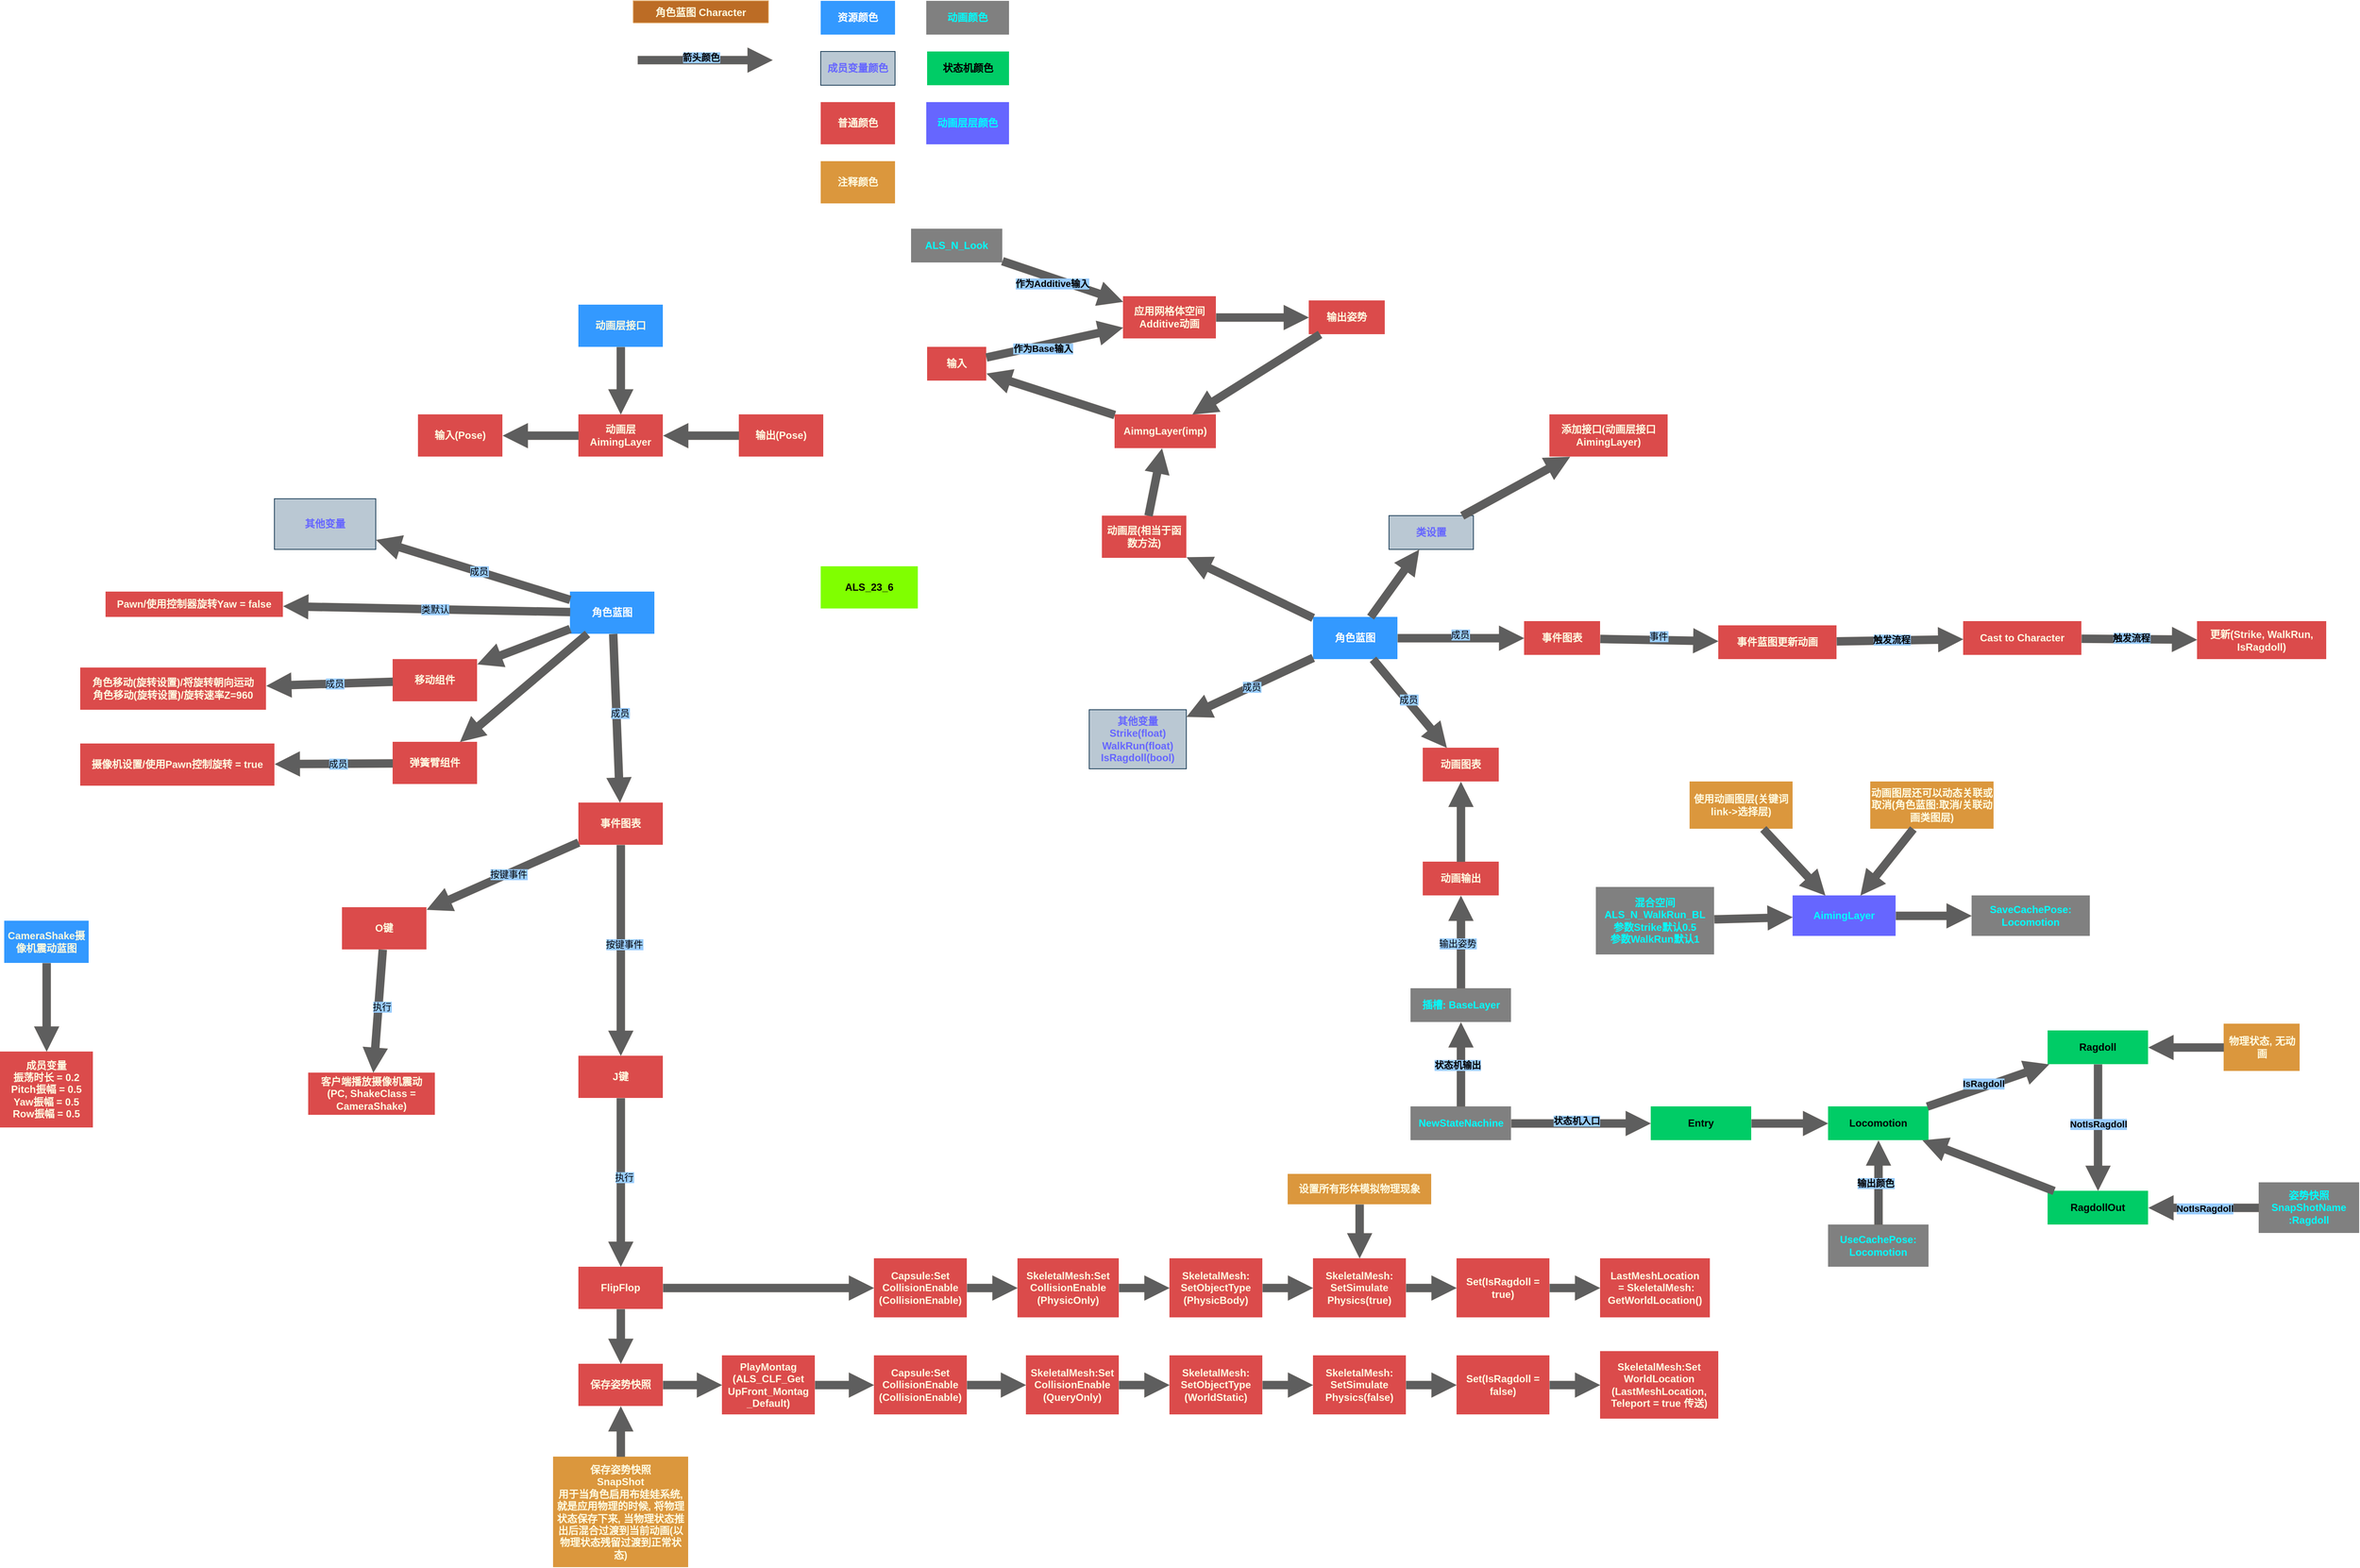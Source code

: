 <mxfile version="21.8.2" type="github">
  <diagram id="C5RBs43oDa-KdzZeNtuy" name="Page-1">
    <mxGraphModel dx="1699" dy="1619" grid="1" gridSize="10" guides="1" tooltips="1" connect="1" arrows="1" fold="1" page="1" pageScale="1" pageWidth="827" pageHeight="1169" background="none" math="0" shadow="0">
      <root>
        <mxCell id="WIyWlLk6GJQsqaUBKTNV-0" />
        <mxCell id="WIyWlLk6GJQsqaUBKTNV-1" parent="WIyWlLk6GJQsqaUBKTNV-0" />
        <mxCell id="zkfFHV4jXpPFQw0GAbJ--0" value="角色蓝图 Character" style="swimlane;fontStyle=1;align=center;verticalAlign=top;childLayout=stackLayout;horizontal=1;startSize=26;horizontalStack=0;resizeParent=1;resizeLast=0;collapsible=1;marginBottom=0;rounded=0;shadow=0;strokeWidth=1;labelBackgroundColor=none;fillColor=#BC6C25;strokeColor=#DDA15E;fontColor=#FEFAE0;swimlaneFillColor=#FFB366;" parent="WIyWlLk6GJQsqaUBKTNV-1" vertex="1" collapsed="1">
          <mxGeometry x="145" y="-520" width="160" height="26" as="geometry">
            <mxRectangle x="70" y="60" width="160" height="138" as="alternateBounds" />
          </mxGeometry>
        </mxCell>
        <mxCell id="zkfFHV4jXpPFQw0GAbJ--1" value="EventGraph" style="text;align=center;verticalAlign=top;spacingLeft=4;spacingRight=4;overflow=hidden;rotatable=0;points=[[0,0.5],[1,0.5]];portConstraint=eastwest;labelBackgroundColor=none;fontColor=#FEFAE0;rounded=0;labelBorderColor=none;" parent="zkfFHV4jXpPFQw0GAbJ--0" vertex="1">
          <mxGeometry y="26" width="160" height="26" as="geometry" />
        </mxCell>
        <mxCell id="zkfFHV4jXpPFQw0GAbJ--4" value="" style="line;html=1;strokeWidth=1;align=left;verticalAlign=middle;spacingTop=-1;spacingLeft=3;spacingRight=3;rotatable=0;labelPosition=right;points=[];portConstraint=eastwest;labelBackgroundColor=none;fillColor=#BC6C25;strokeColor=#DDA15E;fontColor=#FEFAE0;rounded=0;" parent="zkfFHV4jXpPFQw0GAbJ--0" vertex="1">
          <mxGeometry y="52" width="160" height="8" as="geometry" />
        </mxCell>
        <mxCell id="zkfFHV4jXpPFQw0GAbJ--5" value="其他变量" style="text;align=center;verticalAlign=top;spacingLeft=4;spacingRight=4;overflow=hidden;rotatable=0;points=[[0,0.5],[1,0.5]];portConstraint=eastwest;labelBackgroundColor=none;fontColor=#FEFAE0;rounded=0;" parent="zkfFHV4jXpPFQw0GAbJ--0" vertex="1">
          <mxGeometry y="60" width="160" height="26" as="geometry" />
        </mxCell>
        <mxCell id="bJ11BQRqr4eS5AZLD4-f-172" value="&lt;font style=&quot;&quot; color=&quot;#fefefe&quot;&gt;角色蓝图&lt;/font&gt;" style="whiteSpace=wrap;html=1;verticalAlign=middle;fillColor=#3399FF;strokeColor=none;fontColor=#FEFAE0;fontStyle=1;startSize=26;rounded=0;shadow=0;strokeWidth=1;labelBackgroundColor=none;swimlaneFillColor=#FFB366;gradientColor=none;" parent="WIyWlLk6GJQsqaUBKTNV-1" vertex="1">
          <mxGeometry x="70" y="180" width="100" height="50" as="geometry" />
        </mxCell>
        <mxCell id="InQoelLmfFUJZfNRCCsI-2" value="&lt;font style=&quot;&quot; color=&quot;#6666ff&quot;&gt;其他变量&lt;/font&gt;" style="whiteSpace=wrap;html=1;verticalAlign=middle;fontStyle=1;startSize=26;rounded=0;shadow=0;strokeWidth=1;labelBackgroundColor=none;swimlaneFillColor=#FFB366;fillColor=#bac8d3;strokeColor=#23445d;" vertex="1" parent="WIyWlLk6GJQsqaUBKTNV-1">
          <mxGeometry x="-280" y="70" width="120" height="60" as="geometry" />
        </mxCell>
        <mxCell id="InQoelLmfFUJZfNRCCsI-3" value="" style="rounded=0;orthogonalLoop=1;jettySize=auto;html=1;strokeColor=#DDA15E;fontColor=default;fillColor=#5E5E5E;labelBackgroundColor=none;shape=arrow;strokeWidth=0;" edge="1" parent="WIyWlLk6GJQsqaUBKTNV-1" source="bJ11BQRqr4eS5AZLD4-f-172" target="InQoelLmfFUJZfNRCCsI-2">
          <mxGeometry relative="1" as="geometry">
            <mxPoint x="50" y="114.76" as="sourcePoint" />
            <mxPoint x="170" y="114.76" as="targetPoint" />
          </mxGeometry>
        </mxCell>
        <mxCell id="InQoelLmfFUJZfNRCCsI-4" value="&lt;span style=&quot;font-weight: normal;&quot;&gt;成员&lt;/span&gt;" style="edgeLabel;html=1;align=center;verticalAlign=middle;resizable=0;points=[];fontColor=#000000;rounded=0;labelBackgroundColor=#99CCFF;fontStyle=1" vertex="1" connectable="0" parent="InQoelLmfFUJZfNRCCsI-3">
          <mxGeometry x="-0.044" y="2" relative="1" as="geometry">
            <mxPoint x="2" y="-2" as="offset" />
          </mxGeometry>
        </mxCell>
        <mxCell id="InQoelLmfFUJZfNRCCsI-5" value="&lt;font style=&quot;&quot; color=&quot;#fefefe&quot;&gt;资源颜色&lt;/font&gt;" style="whiteSpace=wrap;html=1;verticalAlign=middle;fillColor=#3399FF;strokeColor=none;fontColor=#FEFAE0;fontStyle=1;startSize=26;rounded=0;shadow=0;strokeWidth=1;labelBackgroundColor=none;swimlaneFillColor=#FFB366;gradientColor=none;" vertex="1" parent="WIyWlLk6GJQsqaUBKTNV-1">
          <mxGeometry x="367" y="-520" width="88" height="40" as="geometry" />
        </mxCell>
        <mxCell id="InQoelLmfFUJZfNRCCsI-8" value="&lt;font style=&quot;&quot; color=&quot;#6666ff&quot;&gt;成员变量颜色&lt;/font&gt;" style="whiteSpace=wrap;html=1;verticalAlign=middle;fontStyle=1;startSize=26;rounded=0;shadow=0;strokeWidth=1;labelBackgroundColor=none;swimlaneFillColor=#FFB366;fillColor=#bac8d3;strokeColor=#23445d;" vertex="1" parent="WIyWlLk6GJQsqaUBKTNV-1">
          <mxGeometry x="367" y="-460" width="88" height="40" as="geometry" />
        </mxCell>
        <mxCell id="InQoelLmfFUJZfNRCCsI-10" value="" style="rounded=0;orthogonalLoop=1;jettySize=auto;html=1;strokeColor=#DDA15E;fontColor=default;fillColor=#5E5E5E;labelBackgroundColor=none;shape=arrow;strokeWidth=0;" edge="1" parent="WIyWlLk6GJQsqaUBKTNV-1" source="bJ11BQRqr4eS5AZLD4-f-172" target="InQoelLmfFUJZfNRCCsI-12">
          <mxGeometry relative="1" as="geometry">
            <mxPoint x="20" y="290" as="sourcePoint" />
            <mxPoint x="-110" y="265.315" as="targetPoint" />
          </mxGeometry>
        </mxCell>
        <mxCell id="InQoelLmfFUJZfNRCCsI-12" value="移动组件" style="whiteSpace=wrap;html=1;verticalAlign=middle;fillColor=#DB4B4B;strokeColor=none;fontColor=#FEFAE0;fontStyle=1;startSize=26;rounded=0;shadow=0;strokeWidth=1;labelBackgroundColor=none;swimlaneFillColor=#FFB366;" vertex="1" parent="WIyWlLk6GJQsqaUBKTNV-1">
          <mxGeometry x="-140" y="260" width="100" height="50" as="geometry" />
        </mxCell>
        <mxCell id="InQoelLmfFUJZfNRCCsI-13" value="Pawn/使用控制器旋转Yaw = false" style="whiteSpace=wrap;html=1;verticalAlign=middle;fillColor=#DB4B4B;strokeColor=none;fontColor=#FEFAE0;fontStyle=1;startSize=26;rounded=0;shadow=0;strokeWidth=1;labelBackgroundColor=none;swimlaneFillColor=#FFB366;" vertex="1" parent="WIyWlLk6GJQsqaUBKTNV-1">
          <mxGeometry x="-480" y="180" width="210" height="30" as="geometry" />
        </mxCell>
        <mxCell id="InQoelLmfFUJZfNRCCsI-14" value="" style="rounded=0;orthogonalLoop=1;jettySize=auto;html=1;strokeColor=#DDA15E;fontColor=default;fillColor=#5E5E5E;labelBackgroundColor=none;shape=arrow;strokeWidth=0;" edge="1" parent="WIyWlLk6GJQsqaUBKTNV-1" source="bJ11BQRqr4eS5AZLD4-f-172" target="InQoelLmfFUJZfNRCCsI-13">
          <mxGeometry relative="1" as="geometry">
            <mxPoint x="80" y="200" as="sourcePoint" />
            <mxPoint x="-150" y="129" as="targetPoint" />
          </mxGeometry>
        </mxCell>
        <mxCell id="InQoelLmfFUJZfNRCCsI-15" value="&lt;span style=&quot;font-weight: normal;&quot;&gt;类默认&lt;/span&gt;" style="edgeLabel;html=1;align=center;verticalAlign=middle;resizable=0;points=[];fontColor=#000000;rounded=0;labelBackgroundColor=#99CCFF;fontStyle=1" vertex="1" connectable="0" parent="InQoelLmfFUJZfNRCCsI-14">
          <mxGeometry x="-0.044" y="2" relative="1" as="geometry">
            <mxPoint x="2" y="-2" as="offset" />
          </mxGeometry>
        </mxCell>
        <mxCell id="InQoelLmfFUJZfNRCCsI-16" value="角色移动(旋转设置)/将旋转朝向运动&lt;br&gt;角色移动(旋转设置)/旋转速率Z=960" style="whiteSpace=wrap;html=1;verticalAlign=middle;fillColor=#DB4B4B;strokeColor=none;fontColor=#FEFAE0;fontStyle=1;startSize=26;rounded=0;shadow=0;strokeWidth=1;labelBackgroundColor=none;swimlaneFillColor=#FFB366;" vertex="1" parent="WIyWlLk6GJQsqaUBKTNV-1">
          <mxGeometry x="-510" y="270" width="220" height="50" as="geometry" />
        </mxCell>
        <mxCell id="InQoelLmfFUJZfNRCCsI-17" value="" style="rounded=0;orthogonalLoop=1;jettySize=auto;html=1;strokeColor=#DDA15E;fontColor=default;fillColor=#5E5E5E;labelBackgroundColor=none;shape=arrow;strokeWidth=0;" edge="1" parent="WIyWlLk6GJQsqaUBKTNV-1" source="InQoelLmfFUJZfNRCCsI-12" target="InQoelLmfFUJZfNRCCsI-16">
          <mxGeometry relative="1" as="geometry">
            <mxPoint x="-50" y="380.5" as="sourcePoint" />
            <mxPoint x="-280" y="309.5" as="targetPoint" />
          </mxGeometry>
        </mxCell>
        <mxCell id="InQoelLmfFUJZfNRCCsI-18" value="&lt;span style=&quot;font-weight: normal;&quot;&gt;成员&lt;/span&gt;" style="edgeLabel;html=1;align=center;verticalAlign=middle;resizable=0;points=[];fontColor=#000000;rounded=0;labelBackgroundColor=#99CCFF;fontStyle=1" vertex="1" connectable="0" parent="InQoelLmfFUJZfNRCCsI-17">
          <mxGeometry x="-0.044" y="2" relative="1" as="geometry">
            <mxPoint x="2" y="-2" as="offset" />
          </mxGeometry>
        </mxCell>
        <mxCell id="InQoelLmfFUJZfNRCCsI-19" value="弹簧臂组件" style="whiteSpace=wrap;html=1;verticalAlign=middle;fillColor=#DB4B4B;strokeColor=none;fontColor=#FEFAE0;fontStyle=1;startSize=26;rounded=0;shadow=0;strokeWidth=1;labelBackgroundColor=none;swimlaneFillColor=#FFB366;" vertex="1" parent="WIyWlLk6GJQsqaUBKTNV-1">
          <mxGeometry x="-140" y="358" width="100" height="50" as="geometry" />
        </mxCell>
        <mxCell id="InQoelLmfFUJZfNRCCsI-20" value="" style="rounded=0;orthogonalLoop=1;jettySize=auto;html=1;strokeColor=#DDA15E;fontColor=default;fillColor=#5E5E5E;labelBackgroundColor=none;shape=arrow;strokeWidth=0;" edge="1" source="InQoelLmfFUJZfNRCCsI-19" parent="WIyWlLk6GJQsqaUBKTNV-1" target="InQoelLmfFUJZfNRCCsI-22">
          <mxGeometry relative="1" as="geometry">
            <mxPoint x="-40" y="468.5" as="sourcePoint" />
            <mxPoint x="-280" y="383" as="targetPoint" />
          </mxGeometry>
        </mxCell>
        <mxCell id="InQoelLmfFUJZfNRCCsI-21" value="&lt;span style=&quot;font-weight: normal;&quot;&gt;成员&lt;/span&gt;" style="edgeLabel;html=1;align=center;verticalAlign=middle;resizable=0;points=[];fontColor=#000000;rounded=0;labelBackgroundColor=#99CCFF;fontStyle=1" vertex="1" connectable="0" parent="InQoelLmfFUJZfNRCCsI-20">
          <mxGeometry x="-0.044" y="2" relative="1" as="geometry">
            <mxPoint x="2" y="-2" as="offset" />
          </mxGeometry>
        </mxCell>
        <mxCell id="InQoelLmfFUJZfNRCCsI-22" value="摄像机设置/使用Pawn控制旋转 = true" style="whiteSpace=wrap;html=1;verticalAlign=middle;fillColor=#DB4B4B;strokeColor=none;fontColor=#FEFAE0;fontStyle=1;startSize=26;rounded=0;shadow=0;strokeWidth=1;labelBackgroundColor=none;swimlaneFillColor=#FFB366;" vertex="1" parent="WIyWlLk6GJQsqaUBKTNV-1">
          <mxGeometry x="-510" y="360" width="230" height="50" as="geometry" />
        </mxCell>
        <mxCell id="InQoelLmfFUJZfNRCCsI-23" value="" style="rounded=0;orthogonalLoop=1;jettySize=auto;html=1;strokeColor=#DDA15E;fontColor=default;fillColor=#5E5E5E;labelBackgroundColor=none;shape=arrow;strokeWidth=0;" edge="1" parent="WIyWlLk6GJQsqaUBKTNV-1" source="bJ11BQRqr4eS5AZLD4-f-172" target="InQoelLmfFUJZfNRCCsI-19">
          <mxGeometry relative="1" as="geometry">
            <mxPoint x="80" y="235" as="sourcePoint" />
            <mxPoint x="-40" y="285" as="targetPoint" />
          </mxGeometry>
        </mxCell>
        <mxCell id="InQoelLmfFUJZfNRCCsI-24" value="事件图表" style="whiteSpace=wrap;html=1;verticalAlign=middle;fillColor=#DB4B4B;strokeColor=none;fontColor=#FEFAE0;fontStyle=1;startSize=26;rounded=0;shadow=0;strokeWidth=1;labelBackgroundColor=none;swimlaneFillColor=#FFB366;" vertex="1" parent="WIyWlLk6GJQsqaUBKTNV-1">
          <mxGeometry x="80" y="430" width="100" height="50" as="geometry" />
        </mxCell>
        <mxCell id="InQoelLmfFUJZfNRCCsI-25" value="" style="rounded=0;orthogonalLoop=1;jettySize=auto;html=1;strokeColor=#DDA15E;fontColor=default;fillColor=#5E5E5E;labelBackgroundColor=none;shape=arrow;strokeWidth=0;" edge="1" parent="WIyWlLk6GJQsqaUBKTNV-1" source="bJ11BQRqr4eS5AZLD4-f-172" target="InQoelLmfFUJZfNRCCsI-24">
          <mxGeometry relative="1" as="geometry">
            <mxPoint x="290" y="340" as="sourcePoint" />
            <mxPoint x="-50" y="333" as="targetPoint" />
          </mxGeometry>
        </mxCell>
        <mxCell id="InQoelLmfFUJZfNRCCsI-26" value="&lt;span style=&quot;font-weight: normal;&quot;&gt;成员&lt;/span&gt;" style="edgeLabel;html=1;align=center;verticalAlign=middle;resizable=0;points=[];fontColor=#000000;rounded=0;labelBackgroundColor=#99CCFF;fontStyle=1" vertex="1" connectable="0" parent="InQoelLmfFUJZfNRCCsI-25">
          <mxGeometry x="-0.044" y="2" relative="1" as="geometry">
            <mxPoint x="2" y="-2" as="offset" />
          </mxGeometry>
        </mxCell>
        <mxCell id="InQoelLmfFUJZfNRCCsI-27" value="O键" style="whiteSpace=wrap;html=1;verticalAlign=middle;fillColor=#DB4B4B;strokeColor=none;fontColor=#FEFAE0;fontStyle=1;startSize=26;rounded=0;shadow=0;strokeWidth=1;labelBackgroundColor=none;swimlaneFillColor=#FFB366;" vertex="1" parent="WIyWlLk6GJQsqaUBKTNV-1">
          <mxGeometry x="-200" y="554" width="100" height="50" as="geometry" />
        </mxCell>
        <mxCell id="InQoelLmfFUJZfNRCCsI-28" value="" style="rounded=0;orthogonalLoop=1;jettySize=auto;html=1;strokeColor=#DDA15E;fontColor=default;fillColor=#5E5E5E;labelBackgroundColor=none;shape=arrow;strokeWidth=0;" edge="1" parent="WIyWlLk6GJQsqaUBKTNV-1" source="InQoelLmfFUJZfNRCCsI-24" target="InQoelLmfFUJZfNRCCsI-27">
          <mxGeometry relative="1" as="geometry">
            <mxPoint x="62" y="440" as="sourcePoint" />
            <mxPoint x="70" y="640" as="targetPoint" />
          </mxGeometry>
        </mxCell>
        <mxCell id="InQoelLmfFUJZfNRCCsI-29" value="&lt;span style=&quot;font-weight: normal;&quot;&gt;按键事件&lt;/span&gt;" style="edgeLabel;html=1;align=center;verticalAlign=middle;resizable=0;points=[];fontColor=#000000;rounded=0;labelBackgroundColor=#99CCFF;fontStyle=1" vertex="1" connectable="0" parent="InQoelLmfFUJZfNRCCsI-28">
          <mxGeometry x="-0.044" y="2" relative="1" as="geometry">
            <mxPoint x="2" y="-2" as="offset" />
          </mxGeometry>
        </mxCell>
        <mxCell id="InQoelLmfFUJZfNRCCsI-30" value="普通颜色" style="whiteSpace=wrap;html=1;verticalAlign=middle;fillColor=#DB4B4B;strokeColor=none;fontColor=#FEFAE0;fontStyle=1;startSize=26;rounded=0;shadow=0;strokeWidth=1;labelBackgroundColor=none;swimlaneFillColor=#FFB366;" vertex="1" parent="WIyWlLk6GJQsqaUBKTNV-1">
          <mxGeometry x="367" y="-400" width="88" height="50" as="geometry" />
        </mxCell>
        <mxCell id="InQoelLmfFUJZfNRCCsI-31" value="客户端播放摄像机震动&lt;br&gt;(PC, ShakeClass = CameraShake)" style="whiteSpace=wrap;html=1;verticalAlign=middle;fillColor=#DB4B4B;strokeColor=none;fontColor=#FEFAE0;fontStyle=1;startSize=26;rounded=0;shadow=0;strokeWidth=1;labelBackgroundColor=none;swimlaneFillColor=#FFB366;" vertex="1" parent="WIyWlLk6GJQsqaUBKTNV-1">
          <mxGeometry x="-240" y="750" width="150" height="50" as="geometry" />
        </mxCell>
        <mxCell id="InQoelLmfFUJZfNRCCsI-32" value="" style="rounded=0;orthogonalLoop=1;jettySize=auto;html=1;strokeColor=#DDA15E;fontColor=default;fillColor=#5E5E5E;labelBackgroundColor=none;shape=arrow;strokeWidth=0;" edge="1" parent="WIyWlLk6GJQsqaUBKTNV-1" source="InQoelLmfFUJZfNRCCsI-27" target="InQoelLmfFUJZfNRCCsI-31">
          <mxGeometry relative="1" as="geometry">
            <mxPoint x="90" y="487" as="sourcePoint" />
            <mxPoint x="-90" y="567" as="targetPoint" />
          </mxGeometry>
        </mxCell>
        <mxCell id="InQoelLmfFUJZfNRCCsI-33" value="&lt;span style=&quot;font-weight: normal;&quot;&gt;执行&lt;/span&gt;" style="edgeLabel;html=1;align=center;verticalAlign=middle;resizable=0;points=[];fontColor=#000000;rounded=0;labelBackgroundColor=#99CCFF;fontStyle=1" vertex="1" connectable="0" parent="InQoelLmfFUJZfNRCCsI-32">
          <mxGeometry x="-0.044" y="2" relative="1" as="geometry">
            <mxPoint x="2" y="-2" as="offset" />
          </mxGeometry>
        </mxCell>
        <mxCell id="InQoelLmfFUJZfNRCCsI-34" value="J键" style="whiteSpace=wrap;html=1;verticalAlign=middle;fillColor=#DB4B4B;strokeColor=none;fontColor=#FEFAE0;fontStyle=1;startSize=26;rounded=0;shadow=0;strokeWidth=1;labelBackgroundColor=none;swimlaneFillColor=#FFB366;" vertex="1" parent="WIyWlLk6GJQsqaUBKTNV-1">
          <mxGeometry x="80" y="730" width="100" height="50" as="geometry" />
        </mxCell>
        <mxCell id="InQoelLmfFUJZfNRCCsI-36" value="" style="rounded=0;orthogonalLoop=1;jettySize=auto;html=1;strokeColor=#DDA15E;fontColor=default;fillColor=#5E5E5E;labelBackgroundColor=none;shape=arrow;strokeWidth=0;" edge="1" parent="WIyWlLk6GJQsqaUBKTNV-1" source="InQoelLmfFUJZfNRCCsI-24" target="InQoelLmfFUJZfNRCCsI-34">
          <mxGeometry relative="1" as="geometry">
            <mxPoint x="200" y="519.03" as="sourcePoint" />
            <mxPoint x="20" y="599.03" as="targetPoint" />
          </mxGeometry>
        </mxCell>
        <mxCell id="InQoelLmfFUJZfNRCCsI-37" value="&lt;span style=&quot;font-weight: normal;&quot;&gt;按键事件&lt;/span&gt;" style="edgeLabel;html=1;align=center;verticalAlign=middle;resizable=0;points=[];fontColor=#000000;rounded=0;labelBackgroundColor=#99CCFF;fontStyle=1" vertex="1" connectable="0" parent="InQoelLmfFUJZfNRCCsI-36">
          <mxGeometry x="-0.044" y="2" relative="1" as="geometry">
            <mxPoint x="2" y="-2" as="offset" />
          </mxGeometry>
        </mxCell>
        <mxCell id="InQoelLmfFUJZfNRCCsI-38" value="" style="rounded=0;orthogonalLoop=1;jettySize=auto;html=1;strokeColor=#DDA15E;fontColor=default;fillColor=#5E5E5E;labelBackgroundColor=none;shape=arrow;strokeWidth=0;" edge="1" parent="WIyWlLk6GJQsqaUBKTNV-1" source="InQoelLmfFUJZfNRCCsI-34" target="InQoelLmfFUJZfNRCCsI-40">
          <mxGeometry relative="1" as="geometry">
            <mxPoint x="310" y="610" as="sourcePoint" />
            <mxPoint x="310" y="860" as="targetPoint" />
          </mxGeometry>
        </mxCell>
        <mxCell id="InQoelLmfFUJZfNRCCsI-39" value="&lt;span style=&quot;font-weight: normal;&quot;&gt;执行&lt;/span&gt;" style="edgeLabel;html=1;align=center;verticalAlign=middle;resizable=0;points=[];fontColor=#000000;rounded=0;labelBackgroundColor=#99CCFF;fontStyle=1" vertex="1" connectable="0" parent="InQoelLmfFUJZfNRCCsI-38">
          <mxGeometry x="-0.044" y="2" relative="1" as="geometry">
            <mxPoint x="2" y="-2" as="offset" />
          </mxGeometry>
        </mxCell>
        <mxCell id="InQoelLmfFUJZfNRCCsI-40" value="FlipFlop" style="whiteSpace=wrap;html=1;verticalAlign=middle;fillColor=#DB4B4B;strokeColor=none;fontColor=#FEFAE0;fontStyle=1;startSize=26;rounded=0;shadow=0;strokeWidth=1;labelBackgroundColor=none;swimlaneFillColor=#FFB366;" vertex="1" parent="WIyWlLk6GJQsqaUBKTNV-1">
          <mxGeometry x="80" y="980" width="100" height="50" as="geometry" />
        </mxCell>
        <mxCell id="InQoelLmfFUJZfNRCCsI-42" value="保存姿势快照" style="whiteSpace=wrap;html=1;verticalAlign=middle;fillColor=#DB4B4B;strokeColor=none;fontColor=#FEFAE0;fontStyle=1;startSize=26;rounded=0;shadow=0;strokeWidth=1;labelBackgroundColor=none;swimlaneFillColor=#FFB366;" vertex="1" parent="WIyWlLk6GJQsqaUBKTNV-1">
          <mxGeometry x="80" y="1095" width="100" height="50" as="geometry" />
        </mxCell>
        <mxCell id="InQoelLmfFUJZfNRCCsI-43" value="" style="rounded=0;orthogonalLoop=1;jettySize=auto;html=1;strokeColor=#DDA15E;fontColor=default;fillColor=#5E5E5E;labelBackgroundColor=none;shape=arrow;strokeWidth=0;" edge="1" parent="WIyWlLk6GJQsqaUBKTNV-1" source="InQoelLmfFUJZfNRCCsI-40" target="InQoelLmfFUJZfNRCCsI-42">
          <mxGeometry relative="1" as="geometry">
            <mxPoint x="-40" y="945" as="sourcePoint" />
            <mxPoint x="60" y="1045" as="targetPoint" />
          </mxGeometry>
        </mxCell>
        <mxCell id="InQoelLmfFUJZfNRCCsI-46" value="保存姿势快照&lt;br/&gt;SnapShot&lt;br/&gt;用于当角色启用布娃娃系统, 就是应用物理的时候, 将物理状态保存下来, 当物理状态推出后混合过渡到当前动画(以物理状态残留过渡到正常状态)" style="whiteSpace=wrap;html=1;verticalAlign=middle;fillColor=#DB973D;strokeColor=none;fontColor=#FEFAE0;fontStyle=1;startSize=26;rounded=0;shadow=0;strokeWidth=1;labelBackgroundColor=none;swimlaneFillColor=#FFB366;" vertex="1" parent="WIyWlLk6GJQsqaUBKTNV-1">
          <mxGeometry x="50" y="1205" width="160" height="131" as="geometry" />
        </mxCell>
        <mxCell id="InQoelLmfFUJZfNRCCsI-47" value="注释颜色" style="whiteSpace=wrap;html=1;verticalAlign=middle;fillColor=#DB973D;strokeColor=none;fontColor=#FEFAE0;fontStyle=1;startSize=26;rounded=0;shadow=0;strokeWidth=1;labelBackgroundColor=none;swimlaneFillColor=#FFB366;" vertex="1" parent="WIyWlLk6GJQsqaUBKTNV-1">
          <mxGeometry x="367" y="-330" width="88" height="50" as="geometry" />
        </mxCell>
        <mxCell id="InQoelLmfFUJZfNRCCsI-49" value="" style="rounded=0;orthogonalLoop=1;jettySize=auto;html=1;strokeColor=#DDA15E;fontColor=default;fillColor=#5E5E5E;labelBackgroundColor=none;shape=arrow;strokeWidth=0;" edge="1" parent="WIyWlLk6GJQsqaUBKTNV-1" source="InQoelLmfFUJZfNRCCsI-46" target="InQoelLmfFUJZfNRCCsI-42">
          <mxGeometry relative="1" as="geometry">
            <mxPoint x="140" y="995" as="sourcePoint" />
            <mxPoint x="140" y="1105" as="targetPoint" />
          </mxGeometry>
        </mxCell>
        <mxCell id="InQoelLmfFUJZfNRCCsI-50" value="PlayMontag&lt;br&gt;(ALS_CLF_Get&lt;br&gt;UpFront_Montag&lt;br&gt;_Default)" style="whiteSpace=wrap;html=1;verticalAlign=middle;fillColor=#DB4B4B;strokeColor=none;fontColor=#FEFAE0;fontStyle=1;startSize=26;rounded=0;shadow=0;strokeWidth=1;labelBackgroundColor=none;swimlaneFillColor=#FFB366;align=center;" vertex="1" parent="WIyWlLk6GJQsqaUBKTNV-1">
          <mxGeometry x="250" y="1085" width="110" height="70" as="geometry" />
        </mxCell>
        <mxCell id="InQoelLmfFUJZfNRCCsI-51" value="" style="rounded=0;orthogonalLoop=1;jettySize=auto;html=1;strokeColor=#DDA15E;fontColor=default;fillColor=#5E5E5E;labelBackgroundColor=none;shape=arrow;strokeWidth=0;" edge="1" parent="WIyWlLk6GJQsqaUBKTNV-1" source="InQoelLmfFUJZfNRCCsI-42" target="InQoelLmfFUJZfNRCCsI-50">
          <mxGeometry relative="1" as="geometry">
            <mxPoint x="290" y="1215" as="sourcePoint" />
            <mxPoint x="290" y="1125" as="targetPoint" />
          </mxGeometry>
        </mxCell>
        <mxCell id="InQoelLmfFUJZfNRCCsI-52" value="Capsule:Set&lt;br&gt;CollisionEnable&lt;br&gt;(CollisionEnable)" style="whiteSpace=wrap;html=1;verticalAlign=middle;fillColor=#DB4B4B;strokeColor=none;fontColor=#FEFAE0;fontStyle=1;startSize=26;rounded=0;shadow=0;strokeWidth=1;labelBackgroundColor=none;swimlaneFillColor=#FFB366;align=center;" vertex="1" parent="WIyWlLk6GJQsqaUBKTNV-1">
          <mxGeometry x="430" y="1085" width="110" height="70" as="geometry" />
        </mxCell>
        <mxCell id="InQoelLmfFUJZfNRCCsI-53" value="" style="rounded=0;orthogonalLoop=1;jettySize=auto;html=1;strokeColor=#DDA15E;fontColor=default;fillColor=#5E5E5E;labelBackgroundColor=none;shape=arrow;strokeWidth=0;" edge="1" target="InQoelLmfFUJZfNRCCsI-52" parent="WIyWlLk6GJQsqaUBKTNV-1" source="InQoelLmfFUJZfNRCCsI-50">
          <mxGeometry relative="1" as="geometry">
            <mxPoint x="420" y="1120" as="sourcePoint" />
            <mxPoint x="520" y="1125" as="targetPoint" />
          </mxGeometry>
        </mxCell>
        <mxCell id="InQoelLmfFUJZfNRCCsI-54" value="Capsule:Set&lt;br&gt;CollisionEnable&lt;br&gt;(CollisionEnable)" style="whiteSpace=wrap;html=1;verticalAlign=middle;fillColor=#DB4B4B;strokeColor=none;fontColor=#FEFAE0;fontStyle=1;startSize=26;rounded=0;shadow=0;strokeWidth=1;labelBackgroundColor=none;swimlaneFillColor=#FFB366;align=center;" vertex="1" parent="WIyWlLk6GJQsqaUBKTNV-1">
          <mxGeometry x="430" y="970" width="110" height="70" as="geometry" />
        </mxCell>
        <mxCell id="InQoelLmfFUJZfNRCCsI-55" value="" style="rounded=0;orthogonalLoop=1;jettySize=auto;html=1;strokeColor=#DDA15E;fontColor=default;fillColor=#5E5E5E;labelBackgroundColor=none;shape=arrow;strokeWidth=0;" edge="1" parent="WIyWlLk6GJQsqaUBKTNV-1" source="InQoelLmfFUJZfNRCCsI-40" target="InQoelLmfFUJZfNRCCsI-54">
          <mxGeometry relative="1" as="geometry">
            <mxPoint x="220" y="990.0" as="sourcePoint" />
            <mxPoint x="446" y="1006.26" as="targetPoint" />
          </mxGeometry>
        </mxCell>
        <mxCell id="InQoelLmfFUJZfNRCCsI-56" value="SkeletalMesh:&lt;br&gt;SetObjectType&lt;br&gt;(PhysicBody)" style="whiteSpace=wrap;html=1;verticalAlign=middle;fillColor=#DB4B4B;strokeColor=none;fontColor=#FEFAE0;fontStyle=1;startSize=26;rounded=0;shadow=0;strokeWidth=1;labelBackgroundColor=none;swimlaneFillColor=#FFB366;align=center;" vertex="1" parent="WIyWlLk6GJQsqaUBKTNV-1">
          <mxGeometry x="780" y="970" width="110" height="70" as="geometry" />
        </mxCell>
        <mxCell id="InQoelLmfFUJZfNRCCsI-58" value="" style="rounded=0;orthogonalLoop=1;jettySize=auto;html=1;strokeColor=#DDA15E;fontColor=default;fillColor=#5E5E5E;labelBackgroundColor=none;shape=arrow;strokeWidth=0;" edge="1" parent="WIyWlLk6GJQsqaUBKTNV-1" source="InQoelLmfFUJZfNRCCsI-60" target="InQoelLmfFUJZfNRCCsI-56">
          <mxGeometry relative="1" as="geometry">
            <mxPoint x="720" y="1005" as="sourcePoint" />
            <mxPoint x="760" y="1065" as="targetPoint" />
          </mxGeometry>
        </mxCell>
        <mxCell id="InQoelLmfFUJZfNRCCsI-59" value="" style="rounded=0;orthogonalLoop=1;jettySize=auto;html=1;strokeColor=#DDA15E;fontColor=default;fillColor=#5E5E5E;labelBackgroundColor=none;shape=arrow;strokeWidth=0;" edge="1" target="InQoelLmfFUJZfNRCCsI-60" parent="WIyWlLk6GJQsqaUBKTNV-1" source="InQoelLmfFUJZfNRCCsI-54">
          <mxGeometry relative="1" as="geometry">
            <mxPoint x="540" y="1005" as="sourcePoint" />
            <mxPoint x="580" y="1065" as="targetPoint" />
          </mxGeometry>
        </mxCell>
        <mxCell id="InQoelLmfFUJZfNRCCsI-60" value="SkeletalMesh:Set&lt;br&gt;CollisionEnable&lt;br&gt;(PhysicOnly)" style="whiteSpace=wrap;html=1;verticalAlign=middle;fillColor=#DB4B4B;strokeColor=none;fontColor=#FEFAE0;fontStyle=1;startSize=26;rounded=0;shadow=0;strokeWidth=1;labelBackgroundColor=none;swimlaneFillColor=#FFB366;align=center;" vertex="1" parent="WIyWlLk6GJQsqaUBKTNV-1">
          <mxGeometry x="600" y="970" width="120" height="70" as="geometry" />
        </mxCell>
        <mxCell id="InQoelLmfFUJZfNRCCsI-61" value="SkeletalMesh:Set&lt;br&gt;CollisionEnable&lt;br&gt;(QueryOnly)" style="whiteSpace=wrap;html=1;verticalAlign=middle;fillColor=#DB4B4B;strokeColor=none;fontColor=#FEFAE0;fontStyle=1;startSize=26;rounded=0;shadow=0;strokeWidth=1;labelBackgroundColor=none;swimlaneFillColor=#FFB366;align=center;" vertex="1" parent="WIyWlLk6GJQsqaUBKTNV-1">
          <mxGeometry x="610" y="1085" width="110" height="70" as="geometry" />
        </mxCell>
        <mxCell id="InQoelLmfFUJZfNRCCsI-62" value="" style="rounded=0;orthogonalLoop=1;jettySize=auto;html=1;strokeColor=#DDA15E;fontColor=default;fillColor=#5E5E5E;labelBackgroundColor=none;shape=arrow;strokeWidth=0;" edge="1" target="InQoelLmfFUJZfNRCCsI-61" parent="WIyWlLk6GJQsqaUBKTNV-1" source="InQoelLmfFUJZfNRCCsI-52">
          <mxGeometry relative="1" as="geometry">
            <mxPoint x="575" y="1110" as="sourcePoint" />
            <mxPoint x="615" y="1170" as="targetPoint" />
          </mxGeometry>
        </mxCell>
        <mxCell id="InQoelLmfFUJZfNRCCsI-63" value="SkeletalMesh:&lt;br&gt;SetObjectType&lt;br&gt;(WorldStatic)" style="whiteSpace=wrap;html=1;verticalAlign=middle;fillColor=#DB4B4B;strokeColor=none;fontColor=#FEFAE0;fontStyle=1;startSize=26;rounded=0;shadow=0;strokeWidth=1;labelBackgroundColor=none;swimlaneFillColor=#FFB366;align=center;" vertex="1" parent="WIyWlLk6GJQsqaUBKTNV-1">
          <mxGeometry x="780" y="1085" width="110" height="70" as="geometry" />
        </mxCell>
        <mxCell id="InQoelLmfFUJZfNRCCsI-64" value="" style="rounded=0;orthogonalLoop=1;jettySize=auto;html=1;strokeColor=#DDA15E;fontColor=default;fillColor=#5E5E5E;labelBackgroundColor=none;shape=arrow;strokeWidth=0;" edge="1" target="InQoelLmfFUJZfNRCCsI-63" parent="WIyWlLk6GJQsqaUBKTNV-1" source="InQoelLmfFUJZfNRCCsI-61">
          <mxGeometry relative="1" as="geometry">
            <mxPoint x="715" y="1120" as="sourcePoint" />
            <mxPoint x="755" y="1180" as="targetPoint" />
          </mxGeometry>
        </mxCell>
        <mxCell id="InQoelLmfFUJZfNRCCsI-65" value="SkeletalMesh:&lt;br&gt;SetSimulate&lt;br&gt;Physics(true)" style="whiteSpace=wrap;html=1;verticalAlign=middle;fillColor=#DB4B4B;strokeColor=none;fontColor=#FEFAE0;fontStyle=1;startSize=26;rounded=0;shadow=0;strokeWidth=1;labelBackgroundColor=none;swimlaneFillColor=#FFB366;align=center;" vertex="1" parent="WIyWlLk6GJQsqaUBKTNV-1">
          <mxGeometry x="950" y="970" width="110" height="70" as="geometry" />
        </mxCell>
        <mxCell id="InQoelLmfFUJZfNRCCsI-66" value="" style="rounded=0;orthogonalLoop=1;jettySize=auto;html=1;strokeColor=#DDA15E;fontColor=default;fillColor=#5E5E5E;labelBackgroundColor=none;shape=arrow;strokeWidth=0;" edge="1" target="InQoelLmfFUJZfNRCCsI-65" parent="WIyWlLk6GJQsqaUBKTNV-1" source="InQoelLmfFUJZfNRCCsI-56">
          <mxGeometry relative="1" as="geometry">
            <mxPoint x="890" y="1005" as="sourcePoint" />
            <mxPoint x="930" y="1065" as="targetPoint" />
          </mxGeometry>
        </mxCell>
        <mxCell id="InQoelLmfFUJZfNRCCsI-67" value="SkeletalMesh:&lt;br&gt;SetSimulate&lt;br&gt;Physics(false)" style="whiteSpace=wrap;html=1;verticalAlign=middle;fillColor=#DB4B4B;strokeColor=none;fontColor=#FEFAE0;fontStyle=1;startSize=26;rounded=0;shadow=0;strokeWidth=1;labelBackgroundColor=none;swimlaneFillColor=#FFB366;align=center;" vertex="1" parent="WIyWlLk6GJQsqaUBKTNV-1">
          <mxGeometry x="950" y="1085" width="110" height="70" as="geometry" />
        </mxCell>
        <mxCell id="InQoelLmfFUJZfNRCCsI-68" value="" style="rounded=0;orthogonalLoop=1;jettySize=auto;html=1;strokeColor=#DDA15E;fontColor=default;fillColor=#5E5E5E;labelBackgroundColor=none;shape=arrow;strokeWidth=0;" edge="1" target="InQoelLmfFUJZfNRCCsI-67" parent="WIyWlLk6GJQsqaUBKTNV-1" source="InQoelLmfFUJZfNRCCsI-63">
          <mxGeometry relative="1" as="geometry">
            <mxPoint x="885" y="1120" as="sourcePoint" />
            <mxPoint x="925" y="1180" as="targetPoint" />
          </mxGeometry>
        </mxCell>
        <mxCell id="InQoelLmfFUJZfNRCCsI-69" value="Set(IsRagdoll = true)" style="whiteSpace=wrap;html=1;verticalAlign=middle;fillColor=#DB4B4B;strokeColor=none;fontColor=#FEFAE0;fontStyle=1;startSize=26;rounded=0;shadow=0;strokeWidth=1;labelBackgroundColor=none;swimlaneFillColor=#FFB366;align=center;" vertex="1" parent="WIyWlLk6GJQsqaUBKTNV-1">
          <mxGeometry x="1120" y="970" width="110" height="70" as="geometry" />
        </mxCell>
        <mxCell id="InQoelLmfFUJZfNRCCsI-70" value="" style="rounded=0;orthogonalLoop=1;jettySize=auto;html=1;strokeColor=#DDA15E;fontColor=default;fillColor=#5E5E5E;labelBackgroundColor=none;shape=arrow;strokeWidth=0;" edge="1" target="InQoelLmfFUJZfNRCCsI-69" parent="WIyWlLk6GJQsqaUBKTNV-1" source="InQoelLmfFUJZfNRCCsI-65">
          <mxGeometry relative="1" as="geometry">
            <mxPoint x="1060" y="1005" as="sourcePoint" />
            <mxPoint x="1100" y="1065" as="targetPoint" />
          </mxGeometry>
        </mxCell>
        <mxCell id="InQoelLmfFUJZfNRCCsI-71" value="Set(IsRagdoll = false)" style="whiteSpace=wrap;html=1;verticalAlign=middle;fillColor=#DB4B4B;strokeColor=none;fontColor=#FEFAE0;fontStyle=1;startSize=26;rounded=0;shadow=0;strokeWidth=1;labelBackgroundColor=none;swimlaneFillColor=#FFB366;align=center;" vertex="1" parent="WIyWlLk6GJQsqaUBKTNV-1">
          <mxGeometry x="1120" y="1085" width="110" height="70" as="geometry" />
        </mxCell>
        <mxCell id="InQoelLmfFUJZfNRCCsI-72" value="" style="rounded=0;orthogonalLoop=1;jettySize=auto;html=1;strokeColor=#DDA15E;fontColor=default;fillColor=#5E5E5E;labelBackgroundColor=none;shape=arrow;strokeWidth=0;" edge="1" target="InQoelLmfFUJZfNRCCsI-71" parent="WIyWlLk6GJQsqaUBKTNV-1" source="InQoelLmfFUJZfNRCCsI-67">
          <mxGeometry relative="1" as="geometry">
            <mxPoint x="1055" y="1120" as="sourcePoint" />
            <mxPoint x="1095" y="1180" as="targetPoint" />
          </mxGeometry>
        </mxCell>
        <mxCell id="InQoelLmfFUJZfNRCCsI-73" value="LastMeshLocation&lt;br&gt;&amp;nbsp;= SkeletalMesh:&lt;br&gt;GetWorldLocation()" style="whiteSpace=wrap;html=1;verticalAlign=middle;fillColor=#DB4B4B;strokeColor=none;fontColor=#FEFAE0;fontStyle=1;startSize=26;rounded=0;shadow=0;strokeWidth=1;labelBackgroundColor=none;swimlaneFillColor=#FFB366;align=center;" vertex="1" parent="WIyWlLk6GJQsqaUBKTNV-1">
          <mxGeometry x="1290" y="970" width="130" height="70" as="geometry" />
        </mxCell>
        <mxCell id="InQoelLmfFUJZfNRCCsI-74" value="" style="rounded=0;orthogonalLoop=1;jettySize=auto;html=1;strokeColor=#DDA15E;fontColor=default;fillColor=#5E5E5E;labelBackgroundColor=none;shape=arrow;strokeWidth=0;" edge="1" target="InQoelLmfFUJZfNRCCsI-73" parent="WIyWlLk6GJQsqaUBKTNV-1" source="InQoelLmfFUJZfNRCCsI-69">
          <mxGeometry relative="1" as="geometry">
            <mxPoint x="1230" y="1005" as="sourcePoint" />
            <mxPoint x="1270" y="1065" as="targetPoint" />
          </mxGeometry>
        </mxCell>
        <mxCell id="InQoelLmfFUJZfNRCCsI-75" value="SkeletalMesh:Set&lt;br&gt;WorldLocation&lt;br&gt;(LastMeshLocation, Teleport = true 传送)" style="whiteSpace=wrap;html=1;verticalAlign=middle;fillColor=#DB4B4B;strokeColor=none;fontColor=#FEFAE0;fontStyle=1;startSize=26;rounded=0;shadow=0;strokeWidth=1;labelBackgroundColor=none;swimlaneFillColor=#FFB366;align=center;" vertex="1" parent="WIyWlLk6GJQsqaUBKTNV-1">
          <mxGeometry x="1290" y="1080" width="140" height="80" as="geometry" />
        </mxCell>
        <mxCell id="InQoelLmfFUJZfNRCCsI-76" value="" style="rounded=0;orthogonalLoop=1;jettySize=auto;html=1;strokeColor=#DDA15E;fontColor=default;fillColor=#5E5E5E;labelBackgroundColor=none;shape=arrow;strokeWidth=0;" edge="1" target="InQoelLmfFUJZfNRCCsI-75" parent="WIyWlLk6GJQsqaUBKTNV-1" source="InQoelLmfFUJZfNRCCsI-71">
          <mxGeometry relative="1" as="geometry">
            <mxPoint x="1225" y="1120" as="sourcePoint" />
            <mxPoint x="1265" y="1180" as="targetPoint" />
          </mxGeometry>
        </mxCell>
        <mxCell id="InQoelLmfFUJZfNRCCsI-77" value="设置所有形体模拟物理现象" style="whiteSpace=wrap;html=1;verticalAlign=middle;fillColor=#DB973D;strokeColor=none;fontColor=#FEFAE0;fontStyle=1;startSize=26;rounded=0;shadow=0;strokeWidth=1;labelBackgroundColor=none;swimlaneFillColor=#FFB366;" vertex="1" parent="WIyWlLk6GJQsqaUBKTNV-1">
          <mxGeometry x="920" y="870" width="170" height="36" as="geometry" />
        </mxCell>
        <mxCell id="InQoelLmfFUJZfNRCCsI-78" value="" style="rounded=0;orthogonalLoop=1;jettySize=auto;html=1;strokeColor=#DDA15E;fontColor=default;fillColor=#5E5E5E;labelBackgroundColor=none;shape=arrow;strokeWidth=0;" edge="1" parent="WIyWlLk6GJQsqaUBKTNV-1" source="InQoelLmfFUJZfNRCCsI-77" target="InQoelLmfFUJZfNRCCsI-65">
          <mxGeometry relative="1" as="geometry">
            <mxPoint x="1035" y="925" as="sourcePoint" />
            <mxPoint x="1095" y="925" as="targetPoint" />
          </mxGeometry>
        </mxCell>
        <mxCell id="InQoelLmfFUJZfNRCCsI-79" value="CameraShake摄像机震动蓝图" style="whiteSpace=wrap;html=1;verticalAlign=middle;fillColor=#3399FF;strokeColor=none;fontColor=#FEFAE0;fontStyle=1;startSize=26;rounded=0;shadow=0;strokeWidth=1;labelBackgroundColor=none;swimlaneFillColor=#FFB366;gradientColor=none;" vertex="1" parent="WIyWlLk6GJQsqaUBKTNV-1">
          <mxGeometry x="-600" y="570" width="100" height="50" as="geometry" />
        </mxCell>
        <mxCell id="InQoelLmfFUJZfNRCCsI-80" value="成员变量&lt;br/&gt;振荡时长 = 0.2&lt;br/&gt;Pitch振幅 = 0.5&lt;br/&gt;Yaw振幅 = 0.5&lt;br/&gt;Row振幅 = 0.5" style="whiteSpace=wrap;html=1;verticalAlign=middle;fillColor=#DB4B4B;strokeColor=none;fontColor=#FEFAE0;fontStyle=1;startSize=26;rounded=0;shadow=0;strokeWidth=1;labelBackgroundColor=none;swimlaneFillColor=#FFB366;" vertex="1" parent="WIyWlLk6GJQsqaUBKTNV-1">
          <mxGeometry x="-605" y="725" width="110" height="90" as="geometry" />
        </mxCell>
        <mxCell id="InQoelLmfFUJZfNRCCsI-81" value="" style="rounded=0;orthogonalLoop=1;jettySize=auto;html=1;strokeColor=#DDA15E;fontColor=default;fillColor=#5E5E5E;labelBackgroundColor=none;shape=arrow;strokeWidth=0;" edge="1" parent="WIyWlLk6GJQsqaUBKTNV-1" source="InQoelLmfFUJZfNRCCsI-79" target="InQoelLmfFUJZfNRCCsI-80">
          <mxGeometry relative="1" as="geometry">
            <mxPoint x="-394.5" y="620" as="sourcePoint" />
            <mxPoint x="-405.5" y="766" as="targetPoint" />
          </mxGeometry>
        </mxCell>
        <mxCell id="InQoelLmfFUJZfNRCCsI-83" value="动画层接口" style="whiteSpace=wrap;html=1;verticalAlign=middle;fillColor=#3399FF;strokeColor=none;fontColor=#FEFAE0;fontStyle=1;startSize=26;rounded=0;shadow=0;strokeWidth=1;labelBackgroundColor=none;swimlaneFillColor=#FFB366;gradientColor=none;" vertex="1" parent="WIyWlLk6GJQsqaUBKTNV-1">
          <mxGeometry x="80" y="-160" width="100" height="50" as="geometry" />
        </mxCell>
        <mxCell id="InQoelLmfFUJZfNRCCsI-84" value="动画层AimingLayer" style="whiteSpace=wrap;html=1;verticalAlign=middle;fillColor=#DB4B4B;strokeColor=none;fontColor=#FEFAE0;fontStyle=1;startSize=26;rounded=0;shadow=0;strokeWidth=1;labelBackgroundColor=none;swimlaneFillColor=#FFB366;" vertex="1" parent="WIyWlLk6GJQsqaUBKTNV-1">
          <mxGeometry x="80" y="-30" width="100" height="50" as="geometry" />
        </mxCell>
        <mxCell id="InQoelLmfFUJZfNRCCsI-85" value="" style="rounded=0;orthogonalLoop=1;jettySize=auto;html=1;strokeColor=#DDA15E;fontColor=default;fillColor=#5E5E5E;labelBackgroundColor=none;shape=arrow;strokeWidth=0;" edge="1" parent="WIyWlLk6GJQsqaUBKTNV-1" source="InQoelLmfFUJZfNRCCsI-83" target="InQoelLmfFUJZfNRCCsI-84">
          <mxGeometry relative="1" as="geometry">
            <mxPoint x="60" y="-79" as="sourcePoint" />
            <mxPoint x="-170" y="-150" as="targetPoint" />
          </mxGeometry>
        </mxCell>
        <mxCell id="InQoelLmfFUJZfNRCCsI-87" value="输入(Pose)" style="whiteSpace=wrap;html=1;verticalAlign=middle;fillColor=#DB4B4B;strokeColor=none;fontColor=#FEFAE0;fontStyle=1;startSize=26;rounded=0;shadow=0;strokeWidth=1;labelBackgroundColor=none;swimlaneFillColor=#FFB366;" vertex="1" parent="WIyWlLk6GJQsqaUBKTNV-1">
          <mxGeometry x="-110" y="-30" width="100" height="50" as="geometry" />
        </mxCell>
        <mxCell id="InQoelLmfFUJZfNRCCsI-88" value="" style="rounded=0;orthogonalLoop=1;jettySize=auto;html=1;strokeColor=#DDA15E;fontColor=default;fillColor=#5E5E5E;labelBackgroundColor=none;shape=arrow;strokeWidth=0;" edge="1" parent="WIyWlLk6GJQsqaUBKTNV-1" source="InQoelLmfFUJZfNRCCsI-84" target="InQoelLmfFUJZfNRCCsI-87">
          <mxGeometry relative="1" as="geometry">
            <mxPoint x="140" y="-100" as="sourcePoint" />
            <mxPoint x="140" y="-20" as="targetPoint" />
          </mxGeometry>
        </mxCell>
        <mxCell id="InQoelLmfFUJZfNRCCsI-89" value="输出(Pose)" style="whiteSpace=wrap;html=1;verticalAlign=middle;fillColor=#DB4B4B;strokeColor=none;fontColor=#FEFAE0;fontStyle=1;startSize=26;rounded=0;shadow=0;strokeWidth=1;labelBackgroundColor=none;swimlaneFillColor=#FFB366;" vertex="1" parent="WIyWlLk6GJQsqaUBKTNV-1">
          <mxGeometry x="270" y="-30" width="100" height="50" as="geometry" />
        </mxCell>
        <mxCell id="InQoelLmfFUJZfNRCCsI-90" value="" style="rounded=0;orthogonalLoop=1;jettySize=auto;html=1;strokeColor=#DDA15E;fontColor=default;fillColor=#5E5E5E;labelBackgroundColor=none;shape=arrow;strokeWidth=0;" edge="1" parent="WIyWlLk6GJQsqaUBKTNV-1" source="InQoelLmfFUJZfNRCCsI-89" target="InQoelLmfFUJZfNRCCsI-84">
          <mxGeometry relative="1" as="geometry">
            <mxPoint x="340" y="-20" as="sourcePoint" />
            <mxPoint x="220" y="-20" as="targetPoint" />
          </mxGeometry>
        </mxCell>
        <mxCell id="InQoelLmfFUJZfNRCCsI-91" value="&lt;font style=&quot;&quot; color=&quot;#fefefe&quot;&gt;角色蓝图&lt;/font&gt;" style="whiteSpace=wrap;html=1;verticalAlign=middle;fillColor=#3399FF;strokeColor=none;fontColor=#FEFAE0;fontStyle=1;startSize=26;rounded=0;shadow=0;strokeWidth=1;labelBackgroundColor=none;swimlaneFillColor=#FFB366;gradientColor=none;" vertex="1" parent="WIyWlLk6GJQsqaUBKTNV-1">
          <mxGeometry x="950" y="210" width="100" height="50" as="geometry" />
        </mxCell>
        <mxCell id="InQoelLmfFUJZfNRCCsI-92" value="动画层(相当于函数方法)" style="whiteSpace=wrap;html=1;verticalAlign=middle;fillColor=#DB4B4B;strokeColor=none;fontColor=#FEFAE0;fontStyle=1;startSize=26;rounded=0;shadow=0;strokeWidth=1;labelBackgroundColor=none;swimlaneFillColor=#FFB366;" vertex="1" parent="WIyWlLk6GJQsqaUBKTNV-1">
          <mxGeometry x="700" y="90" width="100" height="50" as="geometry" />
        </mxCell>
        <mxCell id="InQoelLmfFUJZfNRCCsI-93" value="" style="rounded=0;orthogonalLoop=1;jettySize=auto;html=1;strokeColor=#DDA15E;fontColor=default;fillColor=#5E5E5E;labelBackgroundColor=none;shape=arrow;strokeWidth=0;" edge="1" parent="WIyWlLk6GJQsqaUBKTNV-1" source="InQoelLmfFUJZfNRCCsI-91" target="InQoelLmfFUJZfNRCCsI-92">
          <mxGeometry relative="1" as="geometry">
            <mxPoint x="910" y="194.29" as="sourcePoint" />
            <mxPoint x="820" y="194.29" as="targetPoint" />
          </mxGeometry>
        </mxCell>
        <mxCell id="InQoelLmfFUJZfNRCCsI-95" value="" style="rounded=0;orthogonalLoop=1;jettySize=auto;html=1;strokeColor=#DDA15E;fontColor=default;fillColor=#5E5E5E;labelBackgroundColor=none;shape=arrow;strokeWidth=0;" edge="1" parent="WIyWlLk6GJQsqaUBKTNV-1" source="InQoelLmfFUJZfNRCCsI-92" target="InQoelLmfFUJZfNRCCsI-96">
          <mxGeometry relative="1" as="geometry">
            <mxPoint x="1050" y="122" as="sourcePoint" />
            <mxPoint x="900" y="50" as="targetPoint" />
          </mxGeometry>
        </mxCell>
        <mxCell id="InQoelLmfFUJZfNRCCsI-96" value="AimngLayer(imp)" style="whiteSpace=wrap;html=1;verticalAlign=middle;fillColor=#DB4B4B;strokeColor=none;fontColor=#FEFAE0;fontStyle=1;startSize=26;rounded=0;shadow=0;strokeWidth=1;labelBackgroundColor=none;swimlaneFillColor=#FFB366;" vertex="1" parent="WIyWlLk6GJQsqaUBKTNV-1">
          <mxGeometry x="715" y="-30" width="120" height="40" as="geometry" />
        </mxCell>
        <mxCell id="InQoelLmfFUJZfNRCCsI-97" value="输入" style="whiteSpace=wrap;html=1;verticalAlign=middle;fillColor=#DB4B4B;strokeColor=none;fontColor=#FEFAE0;fontStyle=1;startSize=26;rounded=0;shadow=0;strokeWidth=1;labelBackgroundColor=none;swimlaneFillColor=#FFB366;" vertex="1" parent="WIyWlLk6GJQsqaUBKTNV-1">
          <mxGeometry x="493" y="-110" width="70" height="40" as="geometry" />
        </mxCell>
        <mxCell id="InQoelLmfFUJZfNRCCsI-98" value="" style="rounded=0;orthogonalLoop=1;jettySize=auto;html=1;strokeColor=#DDA15E;fontColor=default;fillColor=#5E5E5E;labelBackgroundColor=none;shape=arrow;strokeWidth=0;" edge="1" parent="WIyWlLk6GJQsqaUBKTNV-1" source="InQoelLmfFUJZfNRCCsI-96" target="InQoelLmfFUJZfNRCCsI-97">
          <mxGeometry relative="1" as="geometry">
            <mxPoint x="706" y="110" as="sourcePoint" />
            <mxPoint x="746" y="20" as="targetPoint" />
          </mxGeometry>
        </mxCell>
        <mxCell id="InQoelLmfFUJZfNRCCsI-99" value="输出姿势" style="whiteSpace=wrap;html=1;verticalAlign=middle;fillColor=#DB4B4B;strokeColor=none;fontColor=#FEFAE0;fontStyle=1;startSize=26;rounded=0;shadow=0;strokeWidth=1;labelBackgroundColor=none;swimlaneFillColor=#FFB366;" vertex="1" parent="WIyWlLk6GJQsqaUBKTNV-1">
          <mxGeometry x="945" y="-165" width="90" height="40" as="geometry" />
        </mxCell>
        <mxCell id="InQoelLmfFUJZfNRCCsI-100" value="" style="rounded=0;orthogonalLoop=1;jettySize=auto;html=1;strokeColor=#DDA15E;fontColor=default;fillColor=#5E5E5E;labelBackgroundColor=none;shape=arrow;strokeWidth=0;" edge="1" parent="WIyWlLk6GJQsqaUBKTNV-1" source="InQoelLmfFUJZfNRCCsI-99" target="InQoelLmfFUJZfNRCCsI-96">
          <mxGeometry relative="1" as="geometry">
            <mxPoint x="705" y="-20" as="sourcePoint" />
            <mxPoint x="805" y="-100" as="targetPoint" />
          </mxGeometry>
        </mxCell>
        <mxCell id="InQoelLmfFUJZfNRCCsI-101" value="" style="rounded=0;orthogonalLoop=1;jettySize=auto;html=1;strokeColor=#DDA15E;fontColor=default;fillColor=#5E5E5E;labelBackgroundColor=none;shape=arrow;strokeWidth=0;" edge="1" parent="WIyWlLk6GJQsqaUBKTNV-1" source="InQoelLmfFUJZfNRCCsI-142" target="InQoelLmfFUJZfNRCCsI-105">
          <mxGeometry relative="1" as="geometry">
            <mxPoint x="845" y="-200.0" as="sourcePoint" />
            <mxPoint x="675" y="-200.0" as="targetPoint" />
          </mxGeometry>
        </mxCell>
        <mxCell id="InQoelLmfFUJZfNRCCsI-102" value="作为Additive输入" style="edgeLabel;html=1;align=center;verticalAlign=middle;resizable=0;points=[];fontColor=#000000;rounded=0;labelBackgroundColor=#99CCFF;fontStyle=1" vertex="1" connectable="0" parent="InQoelLmfFUJZfNRCCsI-101">
          <mxGeometry x="-0.044" y="2" relative="1" as="geometry">
            <mxPoint x="-10" y="5" as="offset" />
          </mxGeometry>
        </mxCell>
        <mxCell id="InQoelLmfFUJZfNRCCsI-105" value="应用网格体空间Additive动画" style="whiteSpace=wrap;html=1;verticalAlign=middle;fillColor=#DB4B4B;strokeColor=none;fontColor=#FEFAE0;fontStyle=1;startSize=26;rounded=0;shadow=0;strokeWidth=1;labelBackgroundColor=none;swimlaneFillColor=#FFB366;" vertex="1" parent="WIyWlLk6GJQsqaUBKTNV-1">
          <mxGeometry x="725" y="-170" width="110" height="50" as="geometry" />
        </mxCell>
        <mxCell id="InQoelLmfFUJZfNRCCsI-106" value="" style="rounded=0;orthogonalLoop=1;jettySize=auto;html=1;strokeColor=#DDA15E;fontColor=default;fillColor=#5E5E5E;labelBackgroundColor=none;shape=arrow;strokeWidth=0;" edge="1" parent="WIyWlLk6GJQsqaUBKTNV-1" source="InQoelLmfFUJZfNRCCsI-97" target="InQoelLmfFUJZfNRCCsI-105">
          <mxGeometry relative="1" as="geometry">
            <mxPoint x="635" y="-120" as="sourcePoint" />
            <mxPoint x="757" y="-101" as="targetPoint" />
          </mxGeometry>
        </mxCell>
        <mxCell id="InQoelLmfFUJZfNRCCsI-107" value="作为Base输入" style="edgeLabel;html=1;align=center;verticalAlign=middle;resizable=0;points=[];fontColor=#000000;rounded=0;labelBackgroundColor=#99CCFF;fontStyle=1" vertex="1" connectable="0" parent="InQoelLmfFUJZfNRCCsI-106">
          <mxGeometry x="-0.044" y="2" relative="1" as="geometry">
            <mxPoint x="-10" y="8" as="offset" />
          </mxGeometry>
        </mxCell>
        <mxCell id="InQoelLmfFUJZfNRCCsI-108" value="" style="rounded=0;orthogonalLoop=1;jettySize=auto;html=1;strokeColor=#DDA15E;fontColor=default;fillColor=#5E5E5E;labelBackgroundColor=none;shape=arrow;strokeWidth=0;" edge="1" parent="WIyWlLk6GJQsqaUBKTNV-1" source="InQoelLmfFUJZfNRCCsI-105" target="InQoelLmfFUJZfNRCCsI-99">
          <mxGeometry relative="1" as="geometry">
            <mxPoint x="969" y="-200" as="sourcePoint" />
            <mxPoint x="875" y="-159" as="targetPoint" />
          </mxGeometry>
        </mxCell>
        <mxCell id="InQoelLmfFUJZfNRCCsI-109" value="&lt;font style=&quot;&quot; color=&quot;#6666ff&quot;&gt;类设置&lt;/font&gt;" style="whiteSpace=wrap;html=1;verticalAlign=middle;fontStyle=1;startSize=26;rounded=0;shadow=0;strokeWidth=1;labelBackgroundColor=none;swimlaneFillColor=#FFB366;fillColor=#bac8d3;strokeColor=#23445d;" vertex="1" parent="WIyWlLk6GJQsqaUBKTNV-1">
          <mxGeometry x="1040" y="90" width="100" height="40" as="geometry" />
        </mxCell>
        <mxCell id="InQoelLmfFUJZfNRCCsI-110" value="" style="rounded=0;orthogonalLoop=1;jettySize=auto;html=1;strokeColor=#DDA15E;fontColor=default;fillColor=#5E5E5E;labelBackgroundColor=none;shape=arrow;strokeWidth=0;" edge="1" parent="WIyWlLk6GJQsqaUBKTNV-1" source="InQoelLmfFUJZfNRCCsI-91" target="InQoelLmfFUJZfNRCCsI-109">
          <mxGeometry relative="1" as="geometry">
            <mxPoint x="1070" y="192" as="sourcePoint" />
            <mxPoint x="920" y="120" as="targetPoint" />
          </mxGeometry>
        </mxCell>
        <mxCell id="InQoelLmfFUJZfNRCCsI-111" value="添加接口(动画层接口AimingLayer)" style="whiteSpace=wrap;html=1;verticalAlign=middle;fillColor=#DB4B4B;strokeColor=none;fontColor=#FEFAE0;fontStyle=1;startSize=26;rounded=0;shadow=0;strokeWidth=1;labelBackgroundColor=none;swimlaneFillColor=#FFB366;" vertex="1" parent="WIyWlLk6GJQsqaUBKTNV-1">
          <mxGeometry x="1230" y="-30" width="140" height="50" as="geometry" />
        </mxCell>
        <mxCell id="InQoelLmfFUJZfNRCCsI-112" value="" style="rounded=0;orthogonalLoop=1;jettySize=auto;html=1;strokeColor=#DDA15E;fontColor=default;fillColor=#5E5E5E;labelBackgroundColor=none;shape=arrow;strokeWidth=0;" edge="1" parent="WIyWlLk6GJQsqaUBKTNV-1" source="InQoelLmfFUJZfNRCCsI-109" target="InQoelLmfFUJZfNRCCsI-111">
          <mxGeometry relative="1" as="geometry">
            <mxPoint x="1142" y="200" as="sourcePoint" />
            <mxPoint x="1220" y="90" as="targetPoint" />
          </mxGeometry>
        </mxCell>
        <mxCell id="InQoelLmfFUJZfNRCCsI-113" value="" style="rounded=0;orthogonalLoop=1;jettySize=auto;html=1;strokeColor=#DDA15E;fontColor=default;fillColor=#5E5E5E;labelBackgroundColor=none;shape=arrow;strokeWidth=0;" edge="1" parent="WIyWlLk6GJQsqaUBKTNV-1" source="InQoelLmfFUJZfNRCCsI-91" target="InQoelLmfFUJZfNRCCsI-115">
          <mxGeometry relative="1" as="geometry">
            <mxPoint x="1430" y="210" as="sourcePoint" />
            <mxPoint x="1220" y="220" as="targetPoint" />
          </mxGeometry>
        </mxCell>
        <mxCell id="InQoelLmfFUJZfNRCCsI-114" value="&lt;span style=&quot;font-weight: normal;&quot;&gt;成员&lt;/span&gt;" style="edgeLabel;html=1;align=center;verticalAlign=middle;resizable=0;points=[];fontColor=#000000;rounded=0;labelBackgroundColor=#99CCFF;fontStyle=1" vertex="1" connectable="0" parent="InQoelLmfFUJZfNRCCsI-113">
          <mxGeometry x="-0.044" y="2" relative="1" as="geometry">
            <mxPoint x="2" y="-2" as="offset" />
          </mxGeometry>
        </mxCell>
        <mxCell id="InQoelLmfFUJZfNRCCsI-115" value="事件图表" style="whiteSpace=wrap;html=1;verticalAlign=middle;fillColor=#DB4B4B;strokeColor=none;fontColor=#FEFAE0;fontStyle=1;startSize=26;rounded=0;shadow=0;strokeWidth=1;labelBackgroundColor=none;swimlaneFillColor=#FFB366;" vertex="1" parent="WIyWlLk6GJQsqaUBKTNV-1">
          <mxGeometry x="1200" y="215" width="90" height="40" as="geometry" />
        </mxCell>
        <mxCell id="InQoelLmfFUJZfNRCCsI-116" value="事件蓝图更新动画" style="whiteSpace=wrap;html=1;verticalAlign=middle;fillColor=#DB4B4B;strokeColor=none;fontColor=#FEFAE0;fontStyle=1;startSize=26;rounded=0;shadow=0;strokeWidth=1;labelBackgroundColor=none;swimlaneFillColor=#FFB366;" vertex="1" parent="WIyWlLk6GJQsqaUBKTNV-1">
          <mxGeometry x="1430" y="220" width="140" height="40" as="geometry" />
        </mxCell>
        <mxCell id="InQoelLmfFUJZfNRCCsI-117" value="" style="rounded=0;orthogonalLoop=1;jettySize=auto;html=1;strokeColor=#DDA15E;fontColor=default;fillColor=#5E5E5E;labelBackgroundColor=none;shape=arrow;strokeWidth=0;" edge="1" parent="WIyWlLk6GJQsqaUBKTNV-1" source="InQoelLmfFUJZfNRCCsI-115" target="InQoelLmfFUJZfNRCCsI-116">
          <mxGeometry relative="1" as="geometry">
            <mxPoint x="1280" y="170" as="sourcePoint" />
            <mxPoint x="1430" y="170" as="targetPoint" />
          </mxGeometry>
        </mxCell>
        <mxCell id="InQoelLmfFUJZfNRCCsI-118" value="&lt;span style=&quot;font-weight: normal;&quot;&gt;事件&lt;/span&gt;" style="edgeLabel;html=1;align=center;verticalAlign=middle;resizable=0;points=[];fontColor=#000000;rounded=0;labelBackgroundColor=#99CCFF;fontStyle=1" vertex="1" connectable="0" parent="InQoelLmfFUJZfNRCCsI-117">
          <mxGeometry x="-0.044" y="2" relative="1" as="geometry">
            <mxPoint x="2" y="-2" as="offset" />
          </mxGeometry>
        </mxCell>
        <mxCell id="InQoelLmfFUJZfNRCCsI-120" value="Cast to Character" style="whiteSpace=wrap;html=1;verticalAlign=middle;fillColor=#DB4B4B;strokeColor=none;fontColor=#FEFAE0;fontStyle=1;startSize=26;rounded=0;shadow=0;strokeWidth=1;labelBackgroundColor=none;swimlaneFillColor=#FFB366;" vertex="1" parent="WIyWlLk6GJQsqaUBKTNV-1">
          <mxGeometry x="1720" y="215" width="140" height="40" as="geometry" />
        </mxCell>
        <mxCell id="InQoelLmfFUJZfNRCCsI-121" value="" style="rounded=0;orthogonalLoop=1;jettySize=auto;html=1;strokeColor=#DDA15E;fontColor=default;fillColor=#5E5E5E;labelBackgroundColor=none;shape=arrow;strokeWidth=0;" edge="1" parent="WIyWlLk6GJQsqaUBKTNV-1" source="InQoelLmfFUJZfNRCCsI-116" target="InQoelLmfFUJZfNRCCsI-120">
          <mxGeometry relative="1" as="geometry">
            <mxPoint x="1540" y="180" as="sourcePoint" />
            <mxPoint x="1680" y="183" as="targetPoint" />
          </mxGeometry>
        </mxCell>
        <mxCell id="InQoelLmfFUJZfNRCCsI-122" value="触发流程" style="edgeLabel;html=1;align=center;verticalAlign=middle;resizable=0;points=[];fontColor=#000000;rounded=0;labelBackgroundColor=#99CCFF;fontStyle=1" vertex="1" connectable="0" parent="InQoelLmfFUJZfNRCCsI-121">
          <mxGeometry x="-0.044" y="2" relative="1" as="geometry">
            <mxPoint x="-7" y="1" as="offset" />
          </mxGeometry>
        </mxCell>
        <mxCell id="InQoelLmfFUJZfNRCCsI-124" value="" style="rounded=0;orthogonalLoop=1;jettySize=auto;html=1;strokeColor=#DDA15E;fontColor=default;fillColor=#5E5E5E;labelBackgroundColor=none;shape=arrow;strokeWidth=0;" edge="1" parent="WIyWlLk6GJQsqaUBKTNV-1" source="InQoelLmfFUJZfNRCCsI-120" target="InQoelLmfFUJZfNRCCsI-126">
          <mxGeometry relative="1" as="geometry">
            <mxPoint x="1940" y="223" as="sourcePoint" />
            <mxPoint x="2090" y="220" as="targetPoint" />
          </mxGeometry>
        </mxCell>
        <mxCell id="InQoelLmfFUJZfNRCCsI-125" value="触发流程" style="edgeLabel;html=1;align=center;verticalAlign=middle;resizable=0;points=[];fontColor=#000000;rounded=0;labelBackgroundColor=#99CCFF;fontStyle=1" vertex="1" connectable="0" parent="InQoelLmfFUJZfNRCCsI-124">
          <mxGeometry x="-0.044" y="2" relative="1" as="geometry">
            <mxPoint x="-7" y="1" as="offset" />
          </mxGeometry>
        </mxCell>
        <mxCell id="InQoelLmfFUJZfNRCCsI-126" value="更新(Strike, WalkRun, IsRagdoll)" style="whiteSpace=wrap;html=1;verticalAlign=middle;fillColor=#DB4B4B;strokeColor=none;fontColor=#FEFAE0;fontStyle=1;startSize=26;rounded=0;shadow=0;strokeWidth=1;labelBackgroundColor=none;swimlaneFillColor=#FFB366;" vertex="1" parent="WIyWlLk6GJQsqaUBKTNV-1">
          <mxGeometry x="1997" y="215" width="153" height="45" as="geometry" />
        </mxCell>
        <mxCell id="InQoelLmfFUJZfNRCCsI-127" value="&lt;font color=&quot;#6666ff&quot;&gt;其他变量&lt;br&gt;Strike(float)&lt;br&gt;WalkRun(float)&lt;br&gt;IsRagdoll(bool)&lt;/font&gt;" style="whiteSpace=wrap;html=1;verticalAlign=middle;fontStyle=1;startSize=26;rounded=0;shadow=0;strokeWidth=1;labelBackgroundColor=none;swimlaneFillColor=#FFB366;fillColor=#bac8d3;strokeColor=#23445d;" vertex="1" parent="WIyWlLk6GJQsqaUBKTNV-1">
          <mxGeometry x="685" y="320" width="115" height="70" as="geometry" />
        </mxCell>
        <mxCell id="InQoelLmfFUJZfNRCCsI-130" value="" style="rounded=0;orthogonalLoop=1;jettySize=auto;html=1;strokeColor=#DDA15E;fontColor=default;fillColor=#5E5E5E;labelBackgroundColor=none;shape=arrow;strokeWidth=0;" edge="1" parent="WIyWlLk6GJQsqaUBKTNV-1" source="InQoelLmfFUJZfNRCCsI-91" target="InQoelLmfFUJZfNRCCsI-127">
          <mxGeometry relative="1" as="geometry">
            <mxPoint x="925" y="320" as="sourcePoint" />
            <mxPoint x="1075" y="320" as="targetPoint" />
          </mxGeometry>
        </mxCell>
        <mxCell id="InQoelLmfFUJZfNRCCsI-131" value="&lt;span style=&quot;font-weight: normal;&quot;&gt;成员&lt;/span&gt;" style="edgeLabel;html=1;align=center;verticalAlign=middle;resizable=0;points=[];fontColor=#000000;rounded=0;labelBackgroundColor=#99CCFF;fontStyle=1" vertex="1" connectable="0" parent="InQoelLmfFUJZfNRCCsI-130">
          <mxGeometry x="-0.044" y="2" relative="1" as="geometry">
            <mxPoint x="-2" y="-1" as="offset" />
          </mxGeometry>
        </mxCell>
        <mxCell id="InQoelLmfFUJZfNRCCsI-132" value="动画图表" style="whiteSpace=wrap;html=1;verticalAlign=middle;fillColor=#DB4B4B;strokeColor=none;fontColor=#FEFAE0;fontStyle=1;startSize=26;rounded=0;shadow=0;strokeWidth=1;labelBackgroundColor=none;swimlaneFillColor=#FFB366;" vertex="1" parent="WIyWlLk6GJQsqaUBKTNV-1">
          <mxGeometry x="1080" y="365" width="90" height="40" as="geometry" />
        </mxCell>
        <mxCell id="InQoelLmfFUJZfNRCCsI-133" value="" style="rounded=0;orthogonalLoop=1;jettySize=auto;html=1;strokeColor=#DDA15E;fontColor=default;fillColor=#5E5E5E;labelBackgroundColor=none;shape=arrow;strokeWidth=0;" edge="1" parent="WIyWlLk6GJQsqaUBKTNV-1" source="InQoelLmfFUJZfNRCCsI-91" target="InQoelLmfFUJZfNRCCsI-132">
          <mxGeometry relative="1" as="geometry">
            <mxPoint x="960" y="268" as="sourcePoint" />
            <mxPoint x="810" y="338" as="targetPoint" />
          </mxGeometry>
        </mxCell>
        <mxCell id="InQoelLmfFUJZfNRCCsI-134" value="&lt;span style=&quot;font-weight: normal;&quot;&gt;成员&lt;/span&gt;" style="edgeLabel;html=1;align=center;verticalAlign=middle;resizable=0;points=[];fontColor=#000000;rounded=0;labelBackgroundColor=#99CCFF;fontStyle=1" vertex="1" connectable="0" parent="InQoelLmfFUJZfNRCCsI-133">
          <mxGeometry x="-0.044" y="2" relative="1" as="geometry">
            <mxPoint x="-2" y="-1" as="offset" />
          </mxGeometry>
        </mxCell>
        <mxCell id="InQoelLmfFUJZfNRCCsI-135" value="动画输出" style="whiteSpace=wrap;html=1;verticalAlign=middle;fillColor=#DB4B4B;strokeColor=none;fontColor=#FEFAE0;fontStyle=1;startSize=26;rounded=0;shadow=0;strokeWidth=1;labelBackgroundColor=none;swimlaneFillColor=#FFB366;" vertex="1" parent="WIyWlLk6GJQsqaUBKTNV-1">
          <mxGeometry x="1080" y="500" width="90" height="40" as="geometry" />
        </mxCell>
        <mxCell id="InQoelLmfFUJZfNRCCsI-136" value="" style="rounded=0;orthogonalLoop=1;jettySize=auto;html=1;strokeColor=#DDA15E;fontColor=default;fillColor=#5E5E5E;labelBackgroundColor=none;shape=arrow;strokeWidth=0;" edge="1" parent="WIyWlLk6GJQsqaUBKTNV-1" source="InQoelLmfFUJZfNRCCsI-135" target="InQoelLmfFUJZfNRCCsI-132">
          <mxGeometry relative="1" as="geometry">
            <mxPoint x="1250" y="380" as="sourcePoint" />
            <mxPoint x="1230" y="440" as="targetPoint" />
          </mxGeometry>
        </mxCell>
        <mxCell id="InQoelLmfFUJZfNRCCsI-138" value="" style="rounded=0;orthogonalLoop=1;jettySize=auto;html=1;strokeColor=#DDA15E;fontColor=default;fillColor=#5E5E5E;labelBackgroundColor=none;shape=arrow;strokeWidth=0;" edge="1" parent="WIyWlLk6GJQsqaUBKTNV-1">
          <mxGeometry relative="1" as="geometry">
            <mxPoint x="150" y="-450" as="sourcePoint" />
            <mxPoint x="310" y="-450" as="targetPoint" />
          </mxGeometry>
        </mxCell>
        <mxCell id="InQoelLmfFUJZfNRCCsI-139" value="箭头颜色" style="edgeLabel;html=1;align=center;verticalAlign=middle;resizable=0;points=[];fontColor=#000000;rounded=0;labelBackgroundColor=#99CCFF;fontStyle=1" vertex="1" connectable="0" parent="InQoelLmfFUJZfNRCCsI-138">
          <mxGeometry x="-0.044" y="2" relative="1" as="geometry">
            <mxPoint x="-2" y="-1" as="offset" />
          </mxGeometry>
        </mxCell>
        <mxCell id="InQoelLmfFUJZfNRCCsI-140" value="&lt;font color=&quot;#00ffff&quot;&gt;插槽: BaseLayer&lt;/font&gt;" style="whiteSpace=wrap;html=1;verticalAlign=middle;fontStyle=1;startSize=26;rounded=0;shadow=0;strokeWidth=1;labelBackgroundColor=none;swimlaneFillColor=#FFB366;fillColor=#808080;strokeColor=none;fontColor=#ffffff;" vertex="1" parent="WIyWlLk6GJQsqaUBKTNV-1">
          <mxGeometry x="1065.5" y="650" width="119" height="40" as="geometry" />
        </mxCell>
        <mxCell id="InQoelLmfFUJZfNRCCsI-141" value="&lt;font color=&quot;#00ffff&quot;&gt;动画颜色&lt;/font&gt;" style="whiteSpace=wrap;html=1;verticalAlign=middle;fontStyle=1;startSize=26;rounded=0;shadow=0;strokeWidth=1;labelBackgroundColor=none;swimlaneFillColor=#FFB366;fillColor=#808080;strokeColor=none;fontColor=#ffffff;" vertex="1" parent="WIyWlLk6GJQsqaUBKTNV-1">
          <mxGeometry x="492" y="-520" width="98" height="40" as="geometry" />
        </mxCell>
        <mxCell id="InQoelLmfFUJZfNRCCsI-142" value="&lt;font color=&quot;#00ffff&quot;&gt;ALS_N_Look&lt;/font&gt;" style="whiteSpace=wrap;html=1;verticalAlign=middle;fontStyle=1;startSize=26;rounded=0;shadow=0;strokeWidth=1;labelBackgroundColor=none;swimlaneFillColor=#FFB366;fillColor=#808080;strokeColor=none;fontColor=#ffffff;" vertex="1" parent="WIyWlLk6GJQsqaUBKTNV-1">
          <mxGeometry x="474" y="-250" width="108" height="40" as="geometry" />
        </mxCell>
        <mxCell id="InQoelLmfFUJZfNRCCsI-143" value="" style="rounded=0;orthogonalLoop=1;jettySize=auto;html=1;strokeColor=#DDA15E;fontColor=default;fillColor=#5E5E5E;labelBackgroundColor=none;shape=arrow;strokeWidth=0;" edge="1" parent="WIyWlLk6GJQsqaUBKTNV-1" source="InQoelLmfFUJZfNRCCsI-140" target="InQoelLmfFUJZfNRCCsI-135">
          <mxGeometry relative="1" as="geometry">
            <mxPoint x="1241" y="285" as="sourcePoint" />
            <mxPoint x="1328" y="390" as="targetPoint" />
          </mxGeometry>
        </mxCell>
        <mxCell id="InQoelLmfFUJZfNRCCsI-144" value="&lt;span style=&quot;font-weight: normal;&quot;&gt;输出姿势&lt;/span&gt;" style="edgeLabel;html=1;align=center;verticalAlign=middle;resizable=0;points=[];fontColor=#000000;rounded=0;labelBackgroundColor=#99CCFF;fontStyle=1" vertex="1" connectable="0" parent="InQoelLmfFUJZfNRCCsI-143">
          <mxGeometry x="-0.044" y="2" relative="1" as="geometry">
            <mxPoint x="-2" y="-1" as="offset" />
          </mxGeometry>
        </mxCell>
        <mxCell id="InQoelLmfFUJZfNRCCsI-145" value="&lt;font color=&quot;#00ffff&quot;&gt;NewStateNachine&lt;/font&gt;" style="whiteSpace=wrap;html=1;verticalAlign=middle;fontStyle=1;startSize=26;rounded=0;shadow=0;strokeWidth=1;labelBackgroundColor=none;swimlaneFillColor=#FFB366;fillColor=#808080;strokeColor=none;fontColor=#ffffff;" vertex="1" parent="WIyWlLk6GJQsqaUBKTNV-1">
          <mxGeometry x="1065.5" y="790" width="119" height="40" as="geometry" />
        </mxCell>
        <mxCell id="InQoelLmfFUJZfNRCCsI-146" value="" style="rounded=0;orthogonalLoop=1;jettySize=auto;html=1;strokeColor=#DDA15E;fontColor=default;fillColor=#5E5E5E;labelBackgroundColor=none;shape=arrow;strokeWidth=0;" edge="1" parent="WIyWlLk6GJQsqaUBKTNV-1" source="InQoelLmfFUJZfNRCCsI-145" target="InQoelLmfFUJZfNRCCsI-140">
          <mxGeometry relative="1" as="geometry">
            <mxPoint x="1280" y="740" as="sourcePoint" />
            <mxPoint x="1280" y="630" as="targetPoint" />
          </mxGeometry>
        </mxCell>
        <mxCell id="InQoelLmfFUJZfNRCCsI-147" value="状态机输出" style="edgeLabel;html=1;align=center;verticalAlign=middle;resizable=0;points=[];fontColor=#000000;rounded=0;labelBackgroundColor=#99CCFF;fontStyle=1" vertex="1" connectable="0" parent="InQoelLmfFUJZfNRCCsI-146">
          <mxGeometry x="-0.044" y="2" relative="1" as="geometry">
            <mxPoint x="-2" y="-1" as="offset" />
          </mxGeometry>
        </mxCell>
        <mxCell id="InQoelLmfFUJZfNRCCsI-148" value="Entry" style="whiteSpace=wrap;html=1;verticalAlign=middle;fontStyle=1;startSize=26;rounded=0;shadow=0;strokeWidth=1;labelBackgroundColor=none;swimlaneFillColor=#FFB366;strokeColor=none;fillColor=#00CC66;" vertex="1" parent="WIyWlLk6GJQsqaUBKTNV-1">
          <mxGeometry x="1350" y="790" width="119" height="40" as="geometry" />
        </mxCell>
        <mxCell id="InQoelLmfFUJZfNRCCsI-149" value="" style="rounded=0;orthogonalLoop=1;jettySize=auto;html=1;strokeColor=#DDA15E;fontColor=default;fillColor=#5E5E5E;labelBackgroundColor=none;shape=arrow;strokeWidth=0;" edge="1" parent="WIyWlLk6GJQsqaUBKTNV-1" source="InQoelLmfFUJZfNRCCsI-145" target="InQoelLmfFUJZfNRCCsI-148">
          <mxGeometry relative="1" as="geometry">
            <mxPoint x="1244.71" y="805" as="sourcePoint" />
            <mxPoint x="1244.71" y="705" as="targetPoint" />
          </mxGeometry>
        </mxCell>
        <mxCell id="InQoelLmfFUJZfNRCCsI-150" value="状态机入口" style="edgeLabel;html=1;align=center;verticalAlign=middle;resizable=0;points=[];fontColor=#000000;rounded=0;labelBackgroundColor=#99CCFF;fontStyle=1" vertex="1" connectable="0" parent="InQoelLmfFUJZfNRCCsI-149">
          <mxGeometry x="-0.044" y="2" relative="1" as="geometry">
            <mxPoint x="-2" y="-1" as="offset" />
          </mxGeometry>
        </mxCell>
        <mxCell id="InQoelLmfFUJZfNRCCsI-151" value="Locomotion" style="whiteSpace=wrap;html=1;verticalAlign=middle;fontStyle=1;startSize=26;rounded=0;shadow=0;strokeWidth=1;labelBackgroundColor=none;swimlaneFillColor=#FFB366;strokeColor=none;fillColor=#00CC66;" vertex="1" parent="WIyWlLk6GJQsqaUBKTNV-1">
          <mxGeometry x="1560" y="790" width="119" height="40" as="geometry" />
        </mxCell>
        <mxCell id="InQoelLmfFUJZfNRCCsI-152" value="" style="rounded=0;orthogonalLoop=1;jettySize=auto;html=1;strokeColor=#DDA15E;fontColor=default;fillColor=#5E5E5E;labelBackgroundColor=none;shape=arrow;strokeWidth=0;" edge="1" parent="WIyWlLk6GJQsqaUBKTNV-1" source="InQoelLmfFUJZfNRCCsI-148" target="InQoelLmfFUJZfNRCCsI-151">
          <mxGeometry relative="1" as="geometry">
            <mxPoint x="1395" y="725" as="sourcePoint" />
            <mxPoint x="1560" y="725" as="targetPoint" />
          </mxGeometry>
        </mxCell>
        <mxCell id="InQoelLmfFUJZfNRCCsI-154" value="状态机颜色" style="whiteSpace=wrap;html=1;verticalAlign=middle;fontStyle=1;startSize=26;rounded=0;shadow=0;strokeWidth=1;labelBackgroundColor=none;swimlaneFillColor=#FFB366;strokeColor=none;fillColor=#00CC66;" vertex="1" parent="WIyWlLk6GJQsqaUBKTNV-1">
          <mxGeometry x="493" y="-460" width="97" height="40" as="geometry" />
        </mxCell>
        <mxCell id="InQoelLmfFUJZfNRCCsI-155" value="&lt;font color=&quot;#00ffff&quot;&gt;UseCachePose: Locomotion&lt;/font&gt;" style="whiteSpace=wrap;html=1;verticalAlign=middle;fontStyle=1;startSize=26;rounded=0;shadow=0;strokeWidth=1;labelBackgroundColor=none;swimlaneFillColor=#FFB366;fillColor=#808080;strokeColor=none;fontColor=#ffffff;" vertex="1" parent="WIyWlLk6GJQsqaUBKTNV-1">
          <mxGeometry x="1560" y="930" width="119" height="50" as="geometry" />
        </mxCell>
        <mxCell id="InQoelLmfFUJZfNRCCsI-156" value="" style="rounded=0;orthogonalLoop=1;jettySize=auto;html=1;strokeColor=#DDA15E;fontColor=default;fillColor=#5E5E5E;labelBackgroundColor=none;shape=arrow;strokeWidth=0;" edge="1" parent="WIyWlLk6GJQsqaUBKTNV-1" source="InQoelLmfFUJZfNRCCsI-155" target="InQoelLmfFUJZfNRCCsI-151">
          <mxGeometry relative="1" as="geometry">
            <mxPoint x="1327" y="890" as="sourcePoint" />
            <mxPoint x="1492" y="890" as="targetPoint" />
          </mxGeometry>
        </mxCell>
        <mxCell id="InQoelLmfFUJZfNRCCsI-157" value="输出颜色" style="edgeLabel;html=1;align=center;verticalAlign=middle;resizable=0;points=[];fontColor=#000000;rounded=0;labelBackgroundColor=#99CCFF;fontStyle=1" vertex="1" connectable="0" parent="InQoelLmfFUJZfNRCCsI-156">
          <mxGeometry x="-0.044" y="2" relative="1" as="geometry">
            <mxPoint x="-2" y="-1" as="offset" />
          </mxGeometry>
        </mxCell>
        <mxCell id="InQoelLmfFUJZfNRCCsI-159" value="Ragdoll" style="whiteSpace=wrap;html=1;verticalAlign=middle;fontStyle=1;startSize=26;rounded=0;shadow=0;strokeWidth=1;labelBackgroundColor=none;swimlaneFillColor=#FFB366;strokeColor=none;fillColor=#00CC66;" vertex="1" parent="WIyWlLk6GJQsqaUBKTNV-1">
          <mxGeometry x="1820" y="700" width="119" height="40" as="geometry" />
        </mxCell>
        <mxCell id="InQoelLmfFUJZfNRCCsI-160" value="RagdollOut" style="whiteSpace=wrap;html=1;verticalAlign=middle;fontStyle=1;startSize=26;rounded=0;shadow=0;strokeWidth=1;labelBackgroundColor=none;swimlaneFillColor=#FFB366;strokeColor=none;fillColor=#00CC66;" vertex="1" parent="WIyWlLk6GJQsqaUBKTNV-1">
          <mxGeometry x="1820" y="890" width="119" height="40" as="geometry" />
        </mxCell>
        <mxCell id="InQoelLmfFUJZfNRCCsI-161" value="" style="rounded=0;orthogonalLoop=1;jettySize=auto;html=1;strokeColor=#DDA15E;fontColor=default;fillColor=#5E5E5E;labelBackgroundColor=none;shape=arrow;strokeWidth=0;" edge="1" parent="WIyWlLk6GJQsqaUBKTNV-1" source="InQoelLmfFUJZfNRCCsI-151" target="InQoelLmfFUJZfNRCCsI-159">
          <mxGeometry relative="1" as="geometry">
            <mxPoint x="1760" y="906" as="sourcePoint" />
            <mxPoint x="1760" y="806" as="targetPoint" />
          </mxGeometry>
        </mxCell>
        <mxCell id="InQoelLmfFUJZfNRCCsI-162" value="IsRagdoll" style="edgeLabel;html=1;align=center;verticalAlign=middle;resizable=0;points=[];fontColor=#000000;rounded=0;labelBackgroundColor=#99CCFF;fontStyle=1" vertex="1" connectable="0" parent="InQoelLmfFUJZfNRCCsI-161">
          <mxGeometry x="-0.044" y="2" relative="1" as="geometry">
            <mxPoint x="-2" y="-1" as="offset" />
          </mxGeometry>
        </mxCell>
        <mxCell id="InQoelLmfFUJZfNRCCsI-163" value="" style="rounded=0;orthogonalLoop=1;jettySize=auto;html=1;strokeColor=#DDA15E;fontColor=default;fillColor=#5E5E5E;labelBackgroundColor=none;shape=arrow;strokeWidth=0;" edge="1" parent="WIyWlLk6GJQsqaUBKTNV-1" source="InQoelLmfFUJZfNRCCsI-159" target="InQoelLmfFUJZfNRCCsI-160">
          <mxGeometry relative="1" as="geometry">
            <mxPoint x="1840" y="820" as="sourcePoint" />
            <mxPoint x="1820" y="840" as="targetPoint" />
          </mxGeometry>
        </mxCell>
        <mxCell id="InQoelLmfFUJZfNRCCsI-164" value="NotIsRagdoll" style="edgeLabel;html=1;align=center;verticalAlign=middle;resizable=0;points=[];fontColor=#000000;rounded=0;labelBackgroundColor=#99CCFF;fontStyle=1" vertex="1" connectable="0" parent="InQoelLmfFUJZfNRCCsI-163">
          <mxGeometry x="-0.044" y="2" relative="1" as="geometry">
            <mxPoint x="-2" y="-1" as="offset" />
          </mxGeometry>
        </mxCell>
        <mxCell id="InQoelLmfFUJZfNRCCsI-165" value="" style="rounded=0;orthogonalLoop=1;jettySize=auto;html=1;strokeColor=#DDA15E;fontColor=default;fillColor=#5E5E5E;labelBackgroundColor=none;shape=arrow;strokeWidth=0;" edge="1" parent="WIyWlLk6GJQsqaUBKTNV-1" source="InQoelLmfFUJZfNRCCsI-160" target="InQoelLmfFUJZfNRCCsI-151">
          <mxGeometry relative="1" as="geometry">
            <mxPoint x="1683" y="800" as="sourcePoint" />
            <mxPoint x="1750" y="880" as="targetPoint" />
          </mxGeometry>
        </mxCell>
        <mxCell id="InQoelLmfFUJZfNRCCsI-167" value="物理状态, 无动画" style="whiteSpace=wrap;html=1;verticalAlign=middle;fillColor=#DB973D;strokeColor=none;fontColor=#FEFAE0;fontStyle=1;startSize=26;rounded=0;shadow=0;strokeWidth=1;labelBackgroundColor=none;swimlaneFillColor=#FFB366;" vertex="1" parent="WIyWlLk6GJQsqaUBKTNV-1">
          <mxGeometry x="2028.5" y="692" width="90" height="56" as="geometry" />
        </mxCell>
        <mxCell id="InQoelLmfFUJZfNRCCsI-168" value="" style="rounded=0;orthogonalLoop=1;jettySize=auto;html=1;strokeColor=#DDA15E;fontColor=default;fillColor=#5E5E5E;labelBackgroundColor=none;shape=arrow;strokeWidth=0;" edge="1" parent="WIyWlLk6GJQsqaUBKTNV-1" source="InQoelLmfFUJZfNRCCsI-167" target="InQoelLmfFUJZfNRCCsI-159">
          <mxGeometry relative="1" as="geometry">
            <mxPoint x="2117" y="850" as="sourcePoint" />
            <mxPoint x="1960" y="790" as="targetPoint" />
          </mxGeometry>
        </mxCell>
        <mxCell id="InQoelLmfFUJZfNRCCsI-169" value="&lt;font color=&quot;#00ffff&quot;&gt;姿势快照SnapShotName&lt;br&gt;:Ragdoll&lt;/font&gt;" style="whiteSpace=wrap;html=1;verticalAlign=middle;fontStyle=1;startSize=26;rounded=0;shadow=0;strokeWidth=1;labelBackgroundColor=none;swimlaneFillColor=#FFB366;fillColor=#808080;strokeColor=none;fontColor=#ffffff;" vertex="1" parent="WIyWlLk6GJQsqaUBKTNV-1">
          <mxGeometry x="2070" y="880" width="119" height="60" as="geometry" />
        </mxCell>
        <mxCell id="InQoelLmfFUJZfNRCCsI-171" value="" style="rounded=0;orthogonalLoop=1;jettySize=auto;html=1;strokeColor=#DDA15E;fontColor=default;fillColor=#5E5E5E;labelBackgroundColor=none;shape=arrow;strokeWidth=0;" edge="1" parent="WIyWlLk6GJQsqaUBKTNV-1" source="InQoelLmfFUJZfNRCCsI-169" target="InQoelLmfFUJZfNRCCsI-160">
          <mxGeometry relative="1" as="geometry">
            <mxPoint x="1890" y="750" as="sourcePoint" />
            <mxPoint x="1890" y="900" as="targetPoint" />
          </mxGeometry>
        </mxCell>
        <mxCell id="InQoelLmfFUJZfNRCCsI-172" value="NotIsRagdoll" style="edgeLabel;html=1;align=center;verticalAlign=middle;resizable=0;points=[];fontColor=#000000;rounded=0;labelBackgroundColor=#99CCFF;fontStyle=1" vertex="1" connectable="0" parent="InQoelLmfFUJZfNRCCsI-171">
          <mxGeometry x="-0.044" y="2" relative="1" as="geometry">
            <mxPoint x="-2" y="-1" as="offset" />
          </mxGeometry>
        </mxCell>
        <mxCell id="InQoelLmfFUJZfNRCCsI-173" value="&lt;font color=&quot;#00ffff&quot;&gt;混合空间ALS_N_WalkRun_BL&lt;br&gt;参数Strike默认0.5&lt;br&gt;参数WalkRun默认1&lt;/font&gt;" style="whiteSpace=wrap;html=1;verticalAlign=middle;fontStyle=1;startSize=26;rounded=0;shadow=0;strokeWidth=1;labelBackgroundColor=none;swimlaneFillColor=#FFB366;fillColor=#808080;strokeColor=none;fontColor=#ffffff;" vertex="1" parent="WIyWlLk6GJQsqaUBKTNV-1">
          <mxGeometry x="1285" y="530" width="140" height="80" as="geometry" />
        </mxCell>
        <mxCell id="InQoelLmfFUJZfNRCCsI-176" value="&lt;font color=&quot;#00ffff&quot;&gt;AimingLayer&lt;/font&gt;" style="whiteSpace=wrap;html=1;verticalAlign=middle;fontStyle=1;startSize=26;rounded=0;shadow=0;strokeWidth=1;labelBackgroundColor=none;swimlaneFillColor=#FFB366;strokeColor=none;fillColor=#6666FF;" vertex="1" parent="WIyWlLk6GJQsqaUBKTNV-1">
          <mxGeometry x="1518" y="540" width="122" height="48" as="geometry" />
        </mxCell>
        <mxCell id="InQoelLmfFUJZfNRCCsI-177" value="&lt;font color=&quot;#00ffff&quot;&gt;动画层层颜色&lt;/font&gt;" style="whiteSpace=wrap;html=1;verticalAlign=middle;fontStyle=1;startSize=26;rounded=0;shadow=0;strokeWidth=1;labelBackgroundColor=none;swimlaneFillColor=#FFB366;strokeColor=none;fillColor=#6666FF;" vertex="1" parent="WIyWlLk6GJQsqaUBKTNV-1">
          <mxGeometry x="492" y="-400" width="98" height="50" as="geometry" />
        </mxCell>
        <mxCell id="InQoelLmfFUJZfNRCCsI-178" value="" style="rounded=0;orthogonalLoop=1;jettySize=auto;html=1;strokeColor=#DDA15E;fontColor=default;fillColor=#5E5E5E;labelBackgroundColor=none;shape=arrow;strokeWidth=0;" edge="1" parent="WIyWlLk6GJQsqaUBKTNV-1" source="InQoelLmfFUJZfNRCCsI-173" target="InQoelLmfFUJZfNRCCsI-176">
          <mxGeometry relative="1" as="geometry">
            <mxPoint x="1430" y="640" as="sourcePoint" />
            <mxPoint x="1521" y="640" as="targetPoint" />
          </mxGeometry>
        </mxCell>
        <mxCell id="InQoelLmfFUJZfNRCCsI-179" value="&lt;font color=&quot;#00ffff&quot;&gt;SaveCachePose:&lt;br&gt;Locomotion&lt;/font&gt;" style="whiteSpace=wrap;html=1;verticalAlign=middle;fontStyle=1;startSize=26;rounded=0;shadow=0;strokeWidth=1;labelBackgroundColor=none;swimlaneFillColor=#FFB366;fillColor=#808080;strokeColor=none;fontColor=#ffffff;" vertex="1" parent="WIyWlLk6GJQsqaUBKTNV-1">
          <mxGeometry x="1730" y="540" width="140" height="48" as="geometry" />
        </mxCell>
        <mxCell id="InQoelLmfFUJZfNRCCsI-180" value="" style="rounded=0;orthogonalLoop=1;jettySize=auto;html=1;strokeColor=#DDA15E;fontColor=default;fillColor=#5E5E5E;labelBackgroundColor=none;shape=arrow;strokeWidth=0;" edge="1" parent="WIyWlLk6GJQsqaUBKTNV-1" source="InQoelLmfFUJZfNRCCsI-176" target="InQoelLmfFUJZfNRCCsI-179">
          <mxGeometry relative="1" as="geometry">
            <mxPoint x="1577" y="502" as="sourcePoint" />
            <mxPoint x="1670" y="500" as="targetPoint" />
          </mxGeometry>
        </mxCell>
        <mxCell id="InQoelLmfFUJZfNRCCsI-181" value="使用动画图层(关键词link-&amp;gt;选择层)" style="whiteSpace=wrap;html=1;verticalAlign=middle;fillColor=#DB973D;strokeColor=none;fontColor=#FEFAE0;fontStyle=1;startSize=26;rounded=0;shadow=0;strokeWidth=1;labelBackgroundColor=none;swimlaneFillColor=#FFB366;" vertex="1" parent="WIyWlLk6GJQsqaUBKTNV-1">
          <mxGeometry x="1396" y="405" width="122" height="56" as="geometry" />
        </mxCell>
        <mxCell id="InQoelLmfFUJZfNRCCsI-182" value="" style="rounded=0;orthogonalLoop=1;jettySize=auto;html=1;strokeColor=#DDA15E;fontColor=default;fillColor=#5E5E5E;labelBackgroundColor=none;shape=arrow;strokeWidth=0;" edge="1" parent="WIyWlLk6GJQsqaUBKTNV-1" source="InQoelLmfFUJZfNRCCsI-181" target="InQoelLmfFUJZfNRCCsI-176">
          <mxGeometry relative="1" as="geometry">
            <mxPoint x="1450" y="502" as="sourcePoint" />
            <mxPoint x="1543" y="500" as="targetPoint" />
          </mxGeometry>
        </mxCell>
        <mxCell id="InQoelLmfFUJZfNRCCsI-183" value="动画图层还可以动态关联或取消(角色蓝图:取消/关联动画类图层)" style="whiteSpace=wrap;html=1;verticalAlign=middle;fillColor=#DB973D;strokeColor=none;fontColor=#FEFAE0;fontStyle=1;startSize=26;rounded=0;shadow=0;strokeWidth=1;labelBackgroundColor=none;swimlaneFillColor=#FFB366;" vertex="1" parent="WIyWlLk6GJQsqaUBKTNV-1">
          <mxGeometry x="1610" y="405" width="146" height="56" as="geometry" />
        </mxCell>
        <mxCell id="InQoelLmfFUJZfNRCCsI-184" value="" style="rounded=0;orthogonalLoop=1;jettySize=auto;html=1;strokeColor=#DDA15E;fontColor=default;fillColor=#5E5E5E;labelBackgroundColor=none;shape=arrow;strokeWidth=0;" edge="1" parent="WIyWlLk6GJQsqaUBKTNV-1" source="InQoelLmfFUJZfNRCCsI-183" target="InQoelLmfFUJZfNRCCsI-176">
          <mxGeometry relative="1" as="geometry">
            <mxPoint x="1600" y="430" as="sourcePoint" />
            <mxPoint x="1674" y="509" as="targetPoint" />
          </mxGeometry>
        </mxCell>
        <mxCell id="InQoelLmfFUJZfNRCCsI-185" value="ALS_23_6" style="whiteSpace=wrap;html=1;verticalAlign=middle;fontStyle=1;startSize=26;rounded=0;shadow=0;strokeWidth=1;labelBackgroundColor=none;swimlaneFillColor=#FFB366;fillColor=#80FF00;strokeColor=none;" vertex="1" parent="WIyWlLk6GJQsqaUBKTNV-1">
          <mxGeometry x="367" y="150" width="115" height="50" as="geometry" />
        </mxCell>
      </root>
    </mxGraphModel>
  </diagram>
</mxfile>
